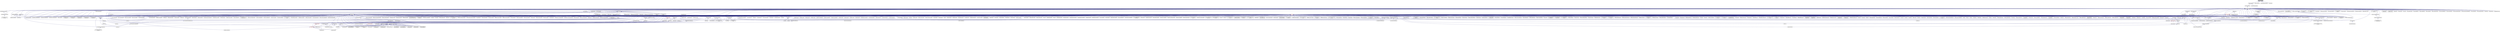 digraph "memory_block.hpp"
{
  edge [fontname="Helvetica",fontsize="10",labelfontname="Helvetica",labelfontsize="10"];
  node [fontname="Helvetica",fontsize="10",shape=record];
  Node301 [label="memory_block.hpp",height=0.2,width=0.4,color="black", fillcolor="grey75", style="filled", fontcolor="black"];
  Node301 -> Node302 [dir="back",color="midnightblue",fontsize="10",style="solid",fontname="Helvetica"];
  Node302 [label="memory_block.hpp",height=0.2,width=0.4,color="black", fillcolor="white", style="filled",URL="$d2/d7e/stubs_2memory__block_8hpp.html"];
  Node302 -> Node303 [dir="back",color="midnightblue",fontsize="10",style="solid",fontname="Helvetica"];
  Node303 [label="memory_block.hpp",height=0.2,width=0.4,color="black", fillcolor="white", style="filled",URL="$d6/d1f/memory__block_8hpp.html"];
  Node303 -> Node304 [dir="back",color="midnightblue",fontsize="10",style="solid",fontname="Helvetica"];
  Node304 [label="components.hpp",height=0.2,width=0.4,color="black", fillcolor="white", style="filled",URL="$d2/d8d/components_8hpp.html"];
  Node304 -> Node305 [dir="back",color="midnightblue",fontsize="10",style="solid",fontname="Helvetica"];
  Node305 [label="accumulator.hpp",height=0.2,width=0.4,color="black", fillcolor="white", style="filled",URL="$d4/d9d/server_2accumulator_8hpp.html"];
  Node305 -> Node306 [dir="back",color="midnightblue",fontsize="10",style="solid",fontname="Helvetica"];
  Node306 [label="accumulator.cpp",height=0.2,width=0.4,color="black", fillcolor="white", style="filled",URL="$d1/d81/accumulator_8cpp.html"];
  Node305 -> Node307 [dir="back",color="midnightblue",fontsize="10",style="solid",fontname="Helvetica"];
  Node307 [label="accumulator.hpp",height=0.2,width=0.4,color="black", fillcolor="white", style="filled",URL="$d8/d5e/accumulator_8hpp.html"];
  Node307 -> Node308 [dir="back",color="midnightblue",fontsize="10",style="solid",fontname="Helvetica"];
  Node308 [label="accumulator_client.cpp",height=0.2,width=0.4,color="black", fillcolor="white", style="filled",URL="$d7/dd0/accumulator__client_8cpp.html"];
  Node304 -> Node307 [dir="back",color="midnightblue",fontsize="10",style="solid",fontname="Helvetica"];
  Node304 -> Node309 [dir="back",color="midnightblue",fontsize="10",style="solid",fontname="Helvetica"];
  Node309 [label="template_accumulator.hpp",height=0.2,width=0.4,color="black", fillcolor="white", style="filled",URL="$d0/d3f/server_2template__accumulator_8hpp.html"];
  Node309 -> Node310 [dir="back",color="midnightblue",fontsize="10",style="solid",fontname="Helvetica"];
  Node310 [label="template_accumulator.hpp",height=0.2,width=0.4,color="black", fillcolor="white", style="filled",URL="$dd/da9/template__accumulator_8hpp.html"];
  Node310 -> Node311 [dir="back",color="midnightblue",fontsize="10",style="solid",fontname="Helvetica"];
  Node311 [label="template_accumulator\l_client.cpp",height=0.2,width=0.4,color="black", fillcolor="white", style="filled",URL="$df/d93/template__accumulator__client_8cpp.html"];
  Node304 -> Node312 [dir="back",color="midnightblue",fontsize="10",style="solid",fontname="Helvetica"];
  Node312 [label="template_function_accumulator.hpp",height=0.2,width=0.4,color="black", fillcolor="white", style="filled",URL="$d7/da6/server_2template__function__accumulator_8hpp.html"];
  Node312 -> Node313 [dir="back",color="midnightblue",fontsize="10",style="solid",fontname="Helvetica"];
  Node313 [label="template_function_accumulator.cpp",height=0.2,width=0.4,color="black", fillcolor="white", style="filled",URL="$d5/d02/template__function__accumulator_8cpp.html"];
  Node312 -> Node314 [dir="back",color="midnightblue",fontsize="10",style="solid",fontname="Helvetica"];
  Node314 [label="template_function_accumulator.hpp",height=0.2,width=0.4,color="black", fillcolor="white", style="filled",URL="$d3/de9/template__function__accumulator_8hpp.html"];
  Node314 -> Node315 [dir="back",color="midnightblue",fontsize="10",style="solid",fontname="Helvetica"];
  Node315 [label="template_function_accumulator\l_client.cpp",height=0.2,width=0.4,color="black", fillcolor="white", style="filled",URL="$d0/dc6/template__function__accumulator__client_8cpp.html"];
  Node304 -> Node310 [dir="back",color="midnightblue",fontsize="10",style="solid",fontname="Helvetica"];
  Node304 -> Node313 [dir="back",color="midnightblue",fontsize="10",style="solid",fontname="Helvetica"];
  Node304 -> Node314 [dir="back",color="midnightblue",fontsize="10",style="solid",fontname="Helvetica"];
  Node304 -> Node316 [dir="back",color="midnightblue",fontsize="10",style="solid",fontname="Helvetica"];
  Node316 [label="allgather_module.cpp",height=0.2,width=0.4,color="black", fillcolor="white", style="filled",URL="$df/de4/allgather__module_8cpp.html"];
  Node304 -> Node317 [dir="back",color="midnightblue",fontsize="10",style="solid",fontname="Helvetica"];
  Node317 [label="allgather.hpp",height=0.2,width=0.4,color="black", fillcolor="white", style="filled",URL="$d4/d4a/allgather_8hpp.html"];
  Node317 -> Node316 [dir="back",color="midnightblue",fontsize="10",style="solid",fontname="Helvetica"];
  Node317 -> Node318 [dir="back",color="midnightblue",fontsize="10",style="solid",fontname="Helvetica"];
  Node318 [label="allgather.cpp",height=0.2,width=0.4,color="black", fillcolor="white", style="filled",URL="$d7/d06/allgather_8cpp.html"];
  Node317 -> Node319 [dir="back",color="midnightblue",fontsize="10",style="solid",fontname="Helvetica"];
  Node319 [label="ag_client.cpp",height=0.2,width=0.4,color="black", fillcolor="white", style="filled",URL="$d4/d5d/ag__client_8cpp.html"];
  Node304 -> Node320 [dir="back",color="midnightblue",fontsize="10",style="solid",fontname="Helvetica"];
  Node320 [label="allgather_and_gate.hpp",height=0.2,width=0.4,color="black", fillcolor="white", style="filled",URL="$d9/dbb/allgather__and__gate_8hpp.html"];
  Node320 -> Node316 [dir="back",color="midnightblue",fontsize="10",style="solid",fontname="Helvetica"];
  Node320 -> Node321 [dir="back",color="midnightblue",fontsize="10",style="solid",fontname="Helvetica"];
  Node321 [label="allgather_and_gate.cpp",height=0.2,width=0.4,color="black", fillcolor="white", style="filled",URL="$d1/d56/allgather__and__gate_8cpp.html"];
  Node320 -> Node319 [dir="back",color="midnightblue",fontsize="10",style="solid",fontname="Helvetica"];
  Node304 -> Node322 [dir="back",color="midnightblue",fontsize="10",style="solid",fontname="Helvetica"];
  Node322 [label="cancelable_action.cpp",height=0.2,width=0.4,color="black", fillcolor="white", style="filled",URL="$d5/d0c/cancelable__action_8cpp.html"];
  Node304 -> Node323 [dir="back",color="midnightblue",fontsize="10",style="solid",fontname="Helvetica"];
  Node323 [label="cancelable_action.hpp",height=0.2,width=0.4,color="black", fillcolor="white", style="filled",URL="$d5/d4d/server_2cancelable__action_8hpp.html"];
  Node323 -> Node322 [dir="back",color="midnightblue",fontsize="10",style="solid",fontname="Helvetica"];
  Node323 -> Node324 [dir="back",color="midnightblue",fontsize="10",style="solid",fontname="Helvetica"];
  Node324 [label="cancelable_action.hpp",height=0.2,width=0.4,color="black", fillcolor="white", style="filled",URL="$d0/da3/stubs_2cancelable__action_8hpp.html"];
  Node324 -> Node325 [dir="back",color="midnightblue",fontsize="10",style="solid",fontname="Helvetica"];
  Node325 [label="cancelable_action.hpp",height=0.2,width=0.4,color="black", fillcolor="white", style="filled",URL="$d6/d28/cancelable__action_8hpp.html"];
  Node325 -> Node326 [dir="back",color="midnightblue",fontsize="10",style="solid",fontname="Helvetica"];
  Node326 [label="cancelable_action_client.cpp",height=0.2,width=0.4,color="black", fillcolor="white", style="filled",URL="$d1/db8/cancelable__action__client_8cpp.html"];
  Node304 -> Node325 [dir="back",color="midnightblue",fontsize="10",style="solid",fontname="Helvetica"];
  Node304 -> Node327 [dir="back",color="midnightblue",fontsize="10",style="solid",fontname="Helvetica"];
  Node327 [label="hello_world_component.hpp",height=0.2,width=0.4,color="black", fillcolor="white", style="filled",URL="$df/df0/hello__world__component_8hpp.html"];
  Node327 -> Node328 [dir="back",color="midnightblue",fontsize="10",style="solid",fontname="Helvetica"];
  Node328 [label="hello_world_client.cpp",height=0.2,width=0.4,color="black", fillcolor="white", style="filled",URL="$d5/da6/hello__world__client_8cpp.html"];
  Node327 -> Node329 [dir="back",color="midnightblue",fontsize="10",style="solid",fontname="Helvetica"];
  Node329 [label="hello_world_component.cpp",height=0.2,width=0.4,color="black", fillcolor="white", style="filled",URL="$d8/daa/hello__world__component_8cpp.html"];
  Node304 -> Node330 [dir="back",color="midnightblue",fontsize="10",style="solid",fontname="Helvetica"];
  Node330 [label="row.hpp",height=0.2,width=0.4,color="black", fillcolor="white", style="filled",URL="$de/d74/server_2row_8hpp.html"];
  Node330 -> Node331 [dir="back",color="midnightblue",fontsize="10",style="solid",fontname="Helvetica"];
  Node331 [label="row.hpp",height=0.2,width=0.4,color="black", fillcolor="white", style="filled",URL="$dc/d69/row_8hpp.html"];
  Node331 -> Node332 [dir="back",color="midnightblue",fontsize="10",style="solid",fontname="Helvetica"];
  Node332 [label="grid.hpp",height=0.2,width=0.4,color="black", fillcolor="white", style="filled",URL="$dc/d8a/grid_8hpp.html"];
  Node332 -> Node333 [dir="back",color="midnightblue",fontsize="10",style="solid",fontname="Helvetica"];
  Node333 [label="jacobi.cpp",height=0.2,width=0.4,color="black", fillcolor="white", style="filled",URL="$d2/d27/jacobi_8cpp.html"];
  Node332 -> Node334 [dir="back",color="midnightblue",fontsize="10",style="solid",fontname="Helvetica"];
  Node334 [label="solver.hpp",height=0.2,width=0.4,color="black", fillcolor="white", style="filled",URL="$db/d9a/server_2solver_8hpp.html"];
  Node334 -> Node335 [dir="back",color="midnightblue",fontsize="10",style="solid",fontname="Helvetica"];
  Node335 [label="solver.hpp",height=0.2,width=0.4,color="black", fillcolor="white", style="filled",URL="$d2/d1c/solver_8hpp.html"];
  Node335 -> Node333 [dir="back",color="midnightblue",fontsize="10",style="solid",fontname="Helvetica"];
  Node334 -> Node336 [dir="back",color="midnightblue",fontsize="10",style="solid",fontname="Helvetica"];
  Node336 [label="solver.cpp",height=0.2,width=0.4,color="black", fillcolor="white", style="filled",URL="$d6/d94/solver_8cpp.html"];
  Node332 -> Node335 [dir="back",color="midnightblue",fontsize="10",style="solid",fontname="Helvetica"];
  Node332 -> Node337 [dir="back",color="midnightblue",fontsize="10",style="solid",fontname="Helvetica"];
  Node337 [label="grid.cpp",height=0.2,width=0.4,color="black", fillcolor="white", style="filled",URL="$d6/d1b/jacobi__component_2grid_8cpp.html"];
  Node331 -> Node338 [dir="back",color="midnightblue",fontsize="10",style="solid",fontname="Helvetica"];
  Node338 [label="stencil_iterator.hpp",height=0.2,width=0.4,color="black", fillcolor="white", style="filled",URL="$dc/d5c/server_2stencil__iterator_8hpp.html"];
  Node338 -> Node334 [dir="back",color="midnightblue",fontsize="10",style="solid",fontname="Helvetica"];
  Node338 -> Node339 [dir="back",color="midnightblue",fontsize="10",style="solid",fontname="Helvetica"];
  Node339 [label="stencil_iterator.cpp",height=0.2,width=0.4,color="black", fillcolor="white", style="filled",URL="$d6/de1/server_2stencil__iterator_8cpp.html"];
  Node338 -> Node340 [dir="back",color="midnightblue",fontsize="10",style="solid",fontname="Helvetica"];
  Node340 [label="stencil_iterator.cpp",height=0.2,width=0.4,color="black", fillcolor="white", style="filled",URL="$d7/d71/stencil__iterator_8cpp.html"];
  Node331 -> Node337 [dir="back",color="midnightblue",fontsize="10",style="solid",fontname="Helvetica"];
  Node330 -> Node341 [dir="back",color="midnightblue",fontsize="10",style="solid",fontname="Helvetica"];
  Node341 [label="row.cpp",height=0.2,width=0.4,color="black", fillcolor="white", style="filled",URL="$d3/d86/server_2row_8cpp.html"];
  Node304 -> Node338 [dir="back",color="midnightblue",fontsize="10",style="solid",fontname="Helvetica"];
  Node304 -> Node334 [dir="back",color="midnightblue",fontsize="10",style="solid",fontname="Helvetica"];
  Node304 -> Node342 [dir="back",color="midnightblue",fontsize="10",style="solid",fontname="Helvetica"];
  Node342 [label="jacobi_component.cpp",height=0.2,width=0.4,color="black", fillcolor="white", style="filled",URL="$d1/d25/jacobi__component_8cpp.html"];
  Node304 -> Node343 [dir="back",color="midnightblue",fontsize="10",style="solid",fontname="Helvetica"];
  Node343 [label="nqueen.hpp",height=0.2,width=0.4,color="black", fillcolor="white", style="filled",URL="$de/d58/server_2nqueen_8hpp.html"];
  Node343 -> Node344 [dir="back",color="midnightblue",fontsize="10",style="solid",fontname="Helvetica"];
  Node344 [label="nqueen.cpp",height=0.2,width=0.4,color="black", fillcolor="white", style="filled",URL="$db/dca/nqueen_8cpp.html"];
  Node343 -> Node345 [dir="back",color="midnightblue",fontsize="10",style="solid",fontname="Helvetica"];
  Node345 [label="nqueen.hpp",height=0.2,width=0.4,color="black", fillcolor="white", style="filled",URL="$da/dfd/stubs_2nqueen_8hpp.html"];
  Node345 -> Node346 [dir="back",color="midnightblue",fontsize="10",style="solid",fontname="Helvetica"];
  Node346 [label="nqueen.hpp",height=0.2,width=0.4,color="black", fillcolor="white", style="filled",URL="$d0/d07/nqueen_8hpp.html"];
  Node346 -> Node347 [dir="back",color="midnightblue",fontsize="10",style="solid",fontname="Helvetica"];
  Node347 [label="nqueen_client.cpp",height=0.2,width=0.4,color="black", fillcolor="white", style="filled",URL="$d3/d5e/nqueen__client_8cpp.html"];
  Node304 -> Node348 [dir="back",color="midnightblue",fontsize="10",style="solid",fontname="Helvetica"];
  Node348 [label="sine.cpp",height=0.2,width=0.4,color="black", fillcolor="white", style="filled",URL="$d3/d0d/server_2sine_8cpp.html"];
  Node304 -> Node349 [dir="back",color="midnightblue",fontsize="10",style="solid",fontname="Helvetica"];
  Node349 [label="component_ctors.cpp",height=0.2,width=0.4,color="black", fillcolor="white", style="filled",URL="$d3/d2a/component__ctors_8cpp.html"];
  Node304 -> Node350 [dir="back",color="midnightblue",fontsize="10",style="solid",fontname="Helvetica"];
  Node350 [label="component_in_executable.cpp",height=0.2,width=0.4,color="black", fillcolor="white", style="filled",URL="$d8/d4b/component__in__executable_8cpp.html"];
  Node304 -> Node351 [dir="back",color="midnightblue",fontsize="10",style="solid",fontname="Helvetica"];
  Node351 [label="component_inheritance.cpp",height=0.2,width=0.4,color="black", fillcolor="white", style="filled",URL="$d8/d55/component__inheritance_8cpp.html"];
  Node304 -> Node352 [dir="back",color="midnightblue",fontsize="10",style="solid",fontname="Helvetica"];
  Node352 [label="component_with_executor.cpp",height=0.2,width=0.4,color="black", fillcolor="white", style="filled",URL="$d4/d20/component__with__executor_8cpp.html"];
  Node304 -> Node353 [dir="back",color="midnightblue",fontsize="10",style="solid",fontname="Helvetica"];
  Node353 [label="factorial.cpp",height=0.2,width=0.4,color="black", fillcolor="white", style="filled",URL="$d9/d00/factorial_8cpp.html"];
  Node304 -> Node354 [dir="back",color="midnightblue",fontsize="10",style="solid",fontname="Helvetica"];
  Node354 [label="hello_world.cpp",height=0.2,width=0.4,color="black", fillcolor="white", style="filled",URL="$d0/d67/hello__world_8cpp.html"];
  Node304 -> Node355 [dir="back",color="midnightblue",fontsize="10",style="solid",fontname="Helvetica"];
  Node355 [label="latch_local.cpp",height=0.2,width=0.4,color="black", fillcolor="white", style="filled",URL="$dd/dd3/latch__local_8cpp.html"];
  Node304 -> Node356 [dir="back",color="midnightblue",fontsize="10",style="solid",fontname="Helvetica"];
  Node356 [label="latch_remote.cpp",height=0.2,width=0.4,color="black", fillcolor="white", style="filled",URL="$df/d59/latch__remote_8cpp.html"];
  Node304 -> Node357 [dir="back",color="midnightblue",fontsize="10",style="solid",fontname="Helvetica"];
  Node357 [label="pingpong.cpp",height=0.2,width=0.4,color="black", fillcolor="white", style="filled",URL="$dd/d4d/pingpong_8cpp.html"];
  Node304 -> Node358 [dir="back",color="midnightblue",fontsize="10",style="solid",fontname="Helvetica"];
  Node358 [label="random_mem_access.hpp",height=0.2,width=0.4,color="black", fillcolor="white", style="filled",URL="$d0/d19/server_2random__mem__access_8hpp.html"];
  Node358 -> Node359 [dir="back",color="midnightblue",fontsize="10",style="solid",fontname="Helvetica"];
  Node359 [label="random_mem_access.cpp",height=0.2,width=0.4,color="black", fillcolor="white", style="filled",URL="$d1/d51/random__mem__access_8cpp.html"];
  Node358 -> Node360 [dir="back",color="midnightblue",fontsize="10",style="solid",fontname="Helvetica"];
  Node360 [label="random_mem_access.hpp",height=0.2,width=0.4,color="black", fillcolor="white", style="filled",URL="$d3/d32/stubs_2random__mem__access_8hpp.html"];
  Node360 -> Node361 [dir="back",color="midnightblue",fontsize="10",style="solid",fontname="Helvetica"];
  Node361 [label="random_mem_access.hpp",height=0.2,width=0.4,color="black", fillcolor="white", style="filled",URL="$db/de8/random__mem__access_8hpp.html"];
  Node361 -> Node362 [dir="back",color="midnightblue",fontsize="10",style="solid",fontname="Helvetica"];
  Node362 [label="random_mem_access_client.cpp",height=0.2,width=0.4,color="black", fillcolor="white", style="filled",URL="$df/d1b/random__mem__access__client_8cpp.html"];
  Node304 -> Node363 [dir="back",color="midnightblue",fontsize="10",style="solid",fontname="Helvetica"];
  Node363 [label="sheneos_compare.cpp",height=0.2,width=0.4,color="black", fillcolor="white", style="filled",URL="$dc/d11/sheneos__compare_8cpp.html"];
  Node304 -> Node364 [dir="back",color="midnightblue",fontsize="10",style="solid",fontname="Helvetica"];
  Node364 [label="throttle.hpp",height=0.2,width=0.4,color="black", fillcolor="white", style="filled",URL="$db/dc9/server_2throttle_8hpp.html"];
  Node364 -> Node365 [dir="back",color="midnightblue",fontsize="10",style="solid",fontname="Helvetica"];
  Node365 [label="throttle.cpp",height=0.2,width=0.4,color="black", fillcolor="white", style="filled",URL="$de/d56/server_2throttle_8cpp.html"];
  Node364 -> Node366 [dir="back",color="midnightblue",fontsize="10",style="solid",fontname="Helvetica"];
  Node366 [label="throttle.hpp",height=0.2,width=0.4,color="black", fillcolor="white", style="filled",URL="$d5/dec/stubs_2throttle_8hpp.html"];
  Node366 -> Node367 [dir="back",color="midnightblue",fontsize="10",style="solid",fontname="Helvetica"];
  Node367 [label="throttle.hpp",height=0.2,width=0.4,color="black", fillcolor="white", style="filled",URL="$d2/d2e/throttle_8hpp.html"];
  Node367 -> Node368 [dir="back",color="midnightblue",fontsize="10",style="solid",fontname="Helvetica"];
  Node368 [label="throttle.cpp",height=0.2,width=0.4,color="black", fillcolor="white", style="filled",URL="$db/d02/throttle_8cpp.html"];
  Node367 -> Node369 [dir="back",color="midnightblue",fontsize="10",style="solid",fontname="Helvetica"];
  Node369 [label="throttle_client.cpp",height=0.2,width=0.4,color="black", fillcolor="white", style="filled",URL="$d0/db7/throttle__client_8cpp.html"];
  Node304 -> Node369 [dir="back",color="midnightblue",fontsize="10",style="solid",fontname="Helvetica"];
  Node304 -> Node370 [dir="back",color="midnightblue",fontsize="10",style="solid",fontname="Helvetica"];
  Node370 [label="simple_central_tuplespace.hpp",height=0.2,width=0.4,color="black", fillcolor="white", style="filled",URL="$db/d69/server_2simple__central__tuplespace_8hpp.html"];
  Node370 -> Node371 [dir="back",color="midnightblue",fontsize="10",style="solid",fontname="Helvetica"];
  Node371 [label="simple_central_tuplespace.cpp",height=0.2,width=0.4,color="black", fillcolor="white", style="filled",URL="$d3/dec/simple__central__tuplespace_8cpp.html"];
  Node370 -> Node372 [dir="back",color="midnightblue",fontsize="10",style="solid",fontname="Helvetica"];
  Node372 [label="simple_central_tuplespace.hpp",height=0.2,width=0.4,color="black", fillcolor="white", style="filled",URL="$d0/d4b/stubs_2simple__central__tuplespace_8hpp.html"];
  Node372 -> Node373 [dir="back",color="midnightblue",fontsize="10",style="solid",fontname="Helvetica"];
  Node373 [label="simple_central_tuplespace.hpp",height=0.2,width=0.4,color="black", fillcolor="white", style="filled",URL="$d5/ddd/simple__central__tuplespace_8hpp.html"];
  Node373 -> Node374 [dir="back",color="midnightblue",fontsize="10",style="solid",fontname="Helvetica"];
  Node374 [label="simple_central_tuplespace\l_client.cpp",height=0.2,width=0.4,color="black", fillcolor="white", style="filled",URL="$d1/d7b/simple__central__tuplespace__client_8cpp.html"];
  Node304 -> Node375 [dir="back",color="midnightblue",fontsize="10",style="solid",fontname="Helvetica"];
  Node375 [label="tuples_warehouse.hpp",height=0.2,width=0.4,color="black", fillcolor="white", style="filled",URL="$da/de6/tuples__warehouse_8hpp.html"];
  Node375 -> Node370 [dir="back",color="midnightblue",fontsize="10",style="solid",fontname="Helvetica"];
  Node304 -> Node373 [dir="back",color="midnightblue",fontsize="10",style="solid",fontname="Helvetica"];
  Node304 -> Node376 [dir="back",color="midnightblue",fontsize="10",style="solid",fontname="Helvetica"];
  Node376 [label="iostreams.hpp",height=0.2,width=0.4,color="black", fillcolor="white", style="filled",URL="$de/d22/iostreams_8hpp.html"];
  Node376 -> Node318 [dir="back",color="midnightblue",fontsize="10",style="solid",fontname="Helvetica"];
  Node376 -> Node321 [dir="back",color="midnightblue",fontsize="10",style="solid",fontname="Helvetica"];
  Node376 -> Node377 [dir="back",color="midnightblue",fontsize="10",style="solid",fontname="Helvetica"];
  Node377 [label="async_io_action.cpp",height=0.2,width=0.4,color="black", fillcolor="white", style="filled",URL="$d3/df5/async__io__action_8cpp.html"];
  Node376 -> Node378 [dir="back",color="midnightblue",fontsize="10",style="solid",fontname="Helvetica"];
  Node378 [label="async_io_external.cpp",height=0.2,width=0.4,color="black", fillcolor="white", style="filled",URL="$da/d9a/async__io__external_8cpp.html"];
  Node376 -> Node379 [dir="back",color="midnightblue",fontsize="10",style="solid",fontname="Helvetica"];
  Node379 [label="async_io_low_level.cpp",height=0.2,width=0.4,color="black", fillcolor="white", style="filled",URL="$dc/d10/async__io__low__level_8cpp.html"];
  Node376 -> Node380 [dir="back",color="midnightblue",fontsize="10",style="solid",fontname="Helvetica"];
  Node380 [label="async_io_simple.cpp",height=0.2,width=0.4,color="black", fillcolor="white", style="filled",URL="$da/db7/async__io__simple_8cpp.html"];
  Node376 -> Node381 [dir="back",color="midnightblue",fontsize="10",style="solid",fontname="Helvetica"];
  Node381 [label="os_thread_num.cpp",height=0.2,width=0.4,color="black", fillcolor="white", style="filled",URL="$d2/dfb/os__thread__num_8cpp.html"];
  Node376 -> Node382 [dir="back",color="midnightblue",fontsize="10",style="solid",fontname="Helvetica"];
  Node382 [label="rnd_future_reduce.cpp",height=0.2,width=0.4,color="black", fillcolor="white", style="filled",URL="$d1/db5/rnd__future__reduce_8cpp.html"];
  Node376 -> Node383 [dir="back",color="midnightblue",fontsize="10",style="solid",fontname="Helvetica"];
  Node383 [label="heartbeat_console.cpp",height=0.2,width=0.4,color="black", fillcolor="white", style="filled",URL="$da/de8/heartbeat__console_8cpp.html"];
  Node376 -> Node329 [dir="back",color="midnightblue",fontsize="10",style="solid",fontname="Helvetica"];
  Node376 -> Node333 [dir="back",color="midnightblue",fontsize="10",style="solid",fontname="Helvetica"];
  Node376 -> Node338 [dir="back",color="midnightblue",fontsize="10",style="solid",fontname="Helvetica"];
  Node376 -> Node337 [dir="back",color="midnightblue",fontsize="10",style="solid",fontname="Helvetica"];
  Node376 -> Node384 [dir="back",color="midnightblue",fontsize="10",style="solid",fontname="Helvetica"];
  Node384 [label="access_counter_set.cpp",height=0.2,width=0.4,color="black", fillcolor="white", style="filled",URL="$dc/d52/access__counter__set_8cpp.html"];
  Node376 -> Node385 [dir="back",color="midnightblue",fontsize="10",style="solid",fontname="Helvetica"];
  Node385 [label="1d_wave_equation.cpp",height=0.2,width=0.4,color="black", fillcolor="white", style="filled",URL="$da/dab/1d__wave__equation_8cpp.html"];
  Node376 -> Node386 [dir="back",color="midnightblue",fontsize="10",style="solid",fontname="Helvetica"];
  Node386 [label="allow_unknown_options.cpp",height=0.2,width=0.4,color="black", fillcolor="white", style="filled",URL="$d9/dc9/allow__unknown__options_8cpp.html"];
  Node376 -> Node387 [dir="back",color="midnightblue",fontsize="10",style="solid",fontname="Helvetica"];
  Node387 [label="command_line_handling.cpp",height=0.2,width=0.4,color="black", fillcolor="white", style="filled",URL="$d4/d05/examples_2quickstart_2command__line__handling_8cpp.html"];
  Node376 -> Node349 [dir="back",color="midnightblue",fontsize="10",style="solid",fontname="Helvetica"];
  Node376 -> Node350 [dir="back",color="midnightblue",fontsize="10",style="solid",fontname="Helvetica"];
  Node376 -> Node351 [dir="back",color="midnightblue",fontsize="10",style="solid",fontname="Helvetica"];
  Node376 -> Node352 [dir="back",color="midnightblue",fontsize="10",style="solid",fontname="Helvetica"];
  Node376 -> Node388 [dir="back",color="midnightblue",fontsize="10",style="solid",fontname="Helvetica"];
  Node388 [label="customize_async.cpp",height=0.2,width=0.4,color="black", fillcolor="white", style="filled",URL="$d0/d82/customize__async_8cpp.html"];
  Node376 -> Node389 [dir="back",color="midnightblue",fontsize="10",style="solid",fontname="Helvetica"];
  Node389 [label="enumerate_threads.cpp",height=0.2,width=0.4,color="black", fillcolor="white", style="filled",URL="$d3/dd4/enumerate__threads_8cpp.html"];
  Node376 -> Node390 [dir="back",color="midnightblue",fontsize="10",style="solid",fontname="Helvetica"];
  Node390 [label="error_handling.cpp",height=0.2,width=0.4,color="black", fillcolor="white", style="filled",URL="$d9/d96/error__handling_8cpp.html"];
  Node376 -> Node391 [dir="back",color="midnightblue",fontsize="10",style="solid",fontname="Helvetica"];
  Node391 [label="event_synchronization.cpp",height=0.2,width=0.4,color="black", fillcolor="white", style="filled",URL="$d0/d35/event__synchronization_8cpp.html"];
  Node376 -> Node392 [dir="back",color="midnightblue",fontsize="10",style="solid",fontname="Helvetica"];
  Node392 [label="fractals.cpp",height=0.2,width=0.4,color="black", fillcolor="white", style="filled",URL="$d8/d58/fractals_8cpp.html"];
  Node376 -> Node393 [dir="back",color="midnightblue",fontsize="10",style="solid",fontname="Helvetica"];
  Node393 [label="fractals_executor.cpp",height=0.2,width=0.4,color="black", fillcolor="white", style="filled",URL="$d9/da9/fractals__executor_8cpp.html"];
  Node376 -> Node354 [dir="back",color="midnightblue",fontsize="10",style="solid",fontname="Helvetica"];
  Node376 -> Node394 [dir="back",color="midnightblue",fontsize="10",style="solid",fontname="Helvetica"];
  Node394 [label="interval_timer.cpp",height=0.2,width=0.4,color="black", fillcolor="white", style="filled",URL="$de/df1/examples_2quickstart_2interval__timer_8cpp.html"];
  Node376 -> Node395 [dir="back",color="midnightblue",fontsize="10",style="solid",fontname="Helvetica"];
  Node395 [label="local_channel.cpp",height=0.2,width=0.4,color="black", fillcolor="white", style="filled",URL="$d0/d3e/local__channel_8cpp.html"];
  Node376 -> Node357 [dir="back",color="midnightblue",fontsize="10",style="solid",fontname="Helvetica"];
  Node376 -> Node396 [dir="back",color="midnightblue",fontsize="10",style="solid",fontname="Helvetica"];
  Node396 [label="shared_mutex.cpp",height=0.2,width=0.4,color="black", fillcolor="white", style="filled",URL="$da/d0b/shared__mutex_8cpp.html"];
  Node376 -> Node397 [dir="back",color="midnightblue",fontsize="10",style="solid",fontname="Helvetica"];
  Node397 [label="sierpinski.cpp",height=0.2,width=0.4,color="black", fillcolor="white", style="filled",URL="$d3/d7e/sierpinski_8cpp.html"];
  Node376 -> Node398 [dir="back",color="midnightblue",fontsize="10",style="solid",fontname="Helvetica"];
  Node398 [label="simple_future_continuation.cpp",height=0.2,width=0.4,color="black", fillcolor="white", style="filled",URL="$d8/d3c/simple__future__continuation_8cpp.html"];
  Node376 -> Node399 [dir="back",color="midnightblue",fontsize="10",style="solid",fontname="Helvetica"];
  Node399 [label="simplest_hello_world.cpp",height=0.2,width=0.4,color="black", fillcolor="white", style="filled",URL="$d7/ddc/simplest__hello__world_8cpp.html"];
  Node376 -> Node400 [dir="back",color="midnightblue",fontsize="10",style="solid",fontname="Helvetica"];
  Node400 [label="sort_by_key_demo.cpp",height=0.2,width=0.4,color="black", fillcolor="white", style="filled",URL="$da/d20/sort__by__key__demo_8cpp.html"];
  Node376 -> Node401 [dir="back",color="midnightblue",fontsize="10",style="solid",fontname="Helvetica"];
  Node401 [label="timed_futures.cpp",height=0.2,width=0.4,color="black", fillcolor="white", style="filled",URL="$d6/d8d/timed__futures_8cpp.html"];
  Node376 -> Node402 [dir="back",color="midnightblue",fontsize="10",style="solid",fontname="Helvetica"];
  Node402 [label="vector_counting_dotproduct.cpp",height=0.2,width=0.4,color="black", fillcolor="white", style="filled",URL="$df/de9/vector__counting__dotproduct_8cpp.html"];
  Node376 -> Node403 [dir="back",color="midnightblue",fontsize="10",style="solid",fontname="Helvetica"];
  Node403 [label="vector_zip_dotproduct.cpp",height=0.2,width=0.4,color="black", fillcolor="white", style="filled",URL="$dc/d18/vector__zip__dotproduct_8cpp.html"];
  Node376 -> Node404 [dir="back",color="midnightblue",fontsize="10",style="solid",fontname="Helvetica"];
  Node404 [label="oversubscribing_resource\l_partitioner.cpp",height=0.2,width=0.4,color="black", fillcolor="white", style="filled",URL="$dd/dee/oversubscribing__resource__partitioner_8cpp.html"];
  Node376 -> Node405 [dir="back",color="midnightblue",fontsize="10",style="solid",fontname="Helvetica"];
  Node405 [label="simple_resource_partitioner.cpp",height=0.2,width=0.4,color="black", fillcolor="white", style="filled",URL="$d5/df9/simple__resource__partitioner_8cpp.html"];
  Node376 -> Node406 [dir="back",color="midnightblue",fontsize="10",style="solid",fontname="Helvetica"];
  Node406 [label="thread_aware_timer.cpp",height=0.2,width=0.4,color="black", fillcolor="white", style="filled",URL="$df/d11/examples_2thread__aware__timer_2thread__aware__timer_8cpp.html"];
  Node376 -> Node374 [dir="back",color="midnightblue",fontsize="10",style="solid",fontname="Helvetica"];
  Node376 -> Node407 [dir="back",color="midnightblue",fontsize="10",style="solid",fontname="Helvetica"];
  Node407 [label="foreach_scaling.cpp",height=0.2,width=0.4,color="black", fillcolor="white", style="filled",URL="$d4/d94/foreach__scaling_8cpp.html"];
  Node376 -> Node408 [dir="back",color="midnightblue",fontsize="10",style="solid",fontname="Helvetica"];
  Node408 [label="future_overhead.cpp",height=0.2,width=0.4,color="black", fillcolor="white", style="filled",URL="$d3/d79/future__overhead_8cpp.html"];
  Node376 -> Node409 [dir="back",color="midnightblue",fontsize="10",style="solid",fontname="Helvetica"];
  Node409 [label="hpx_heterogeneous_timed\l_task_spawn.cpp",height=0.2,width=0.4,color="black", fillcolor="white", style="filled",URL="$dd/d27/hpx__heterogeneous__timed__task__spawn_8cpp.html"];
  Node376 -> Node410 [dir="back",color="midnightblue",fontsize="10",style="solid",fontname="Helvetica"];
  Node410 [label="hpx_homogeneous_timed\l_task_spawn_executors.cpp",height=0.2,width=0.4,color="black", fillcolor="white", style="filled",URL="$d1/d3b/hpx__homogeneous__timed__task__spawn__executors_8cpp.html"];
  Node376 -> Node411 [dir="back",color="midnightblue",fontsize="10",style="solid",fontname="Helvetica"];
  Node411 [label="parent_vs_child_stealing.cpp",height=0.2,width=0.4,color="black", fillcolor="white", style="filled",URL="$d2/d07/parent__vs__child__stealing_8cpp.html"];
  Node376 -> Node412 [dir="back",color="midnightblue",fontsize="10",style="solid",fontname="Helvetica"];
  Node412 [label="partitioned_vector\l_foreach.cpp",height=0.2,width=0.4,color="black", fillcolor="white", style="filled",URL="$df/d5f/partitioned__vector__foreach_8cpp.html"];
  Node376 -> Node413 [dir="back",color="midnightblue",fontsize="10",style="solid",fontname="Helvetica"];
  Node413 [label="serialization_overhead.cpp",height=0.2,width=0.4,color="black", fillcolor="white", style="filled",URL="$d3/df8/serialization__overhead_8cpp.html"];
  Node376 -> Node414 [dir="back",color="midnightblue",fontsize="10",style="solid",fontname="Helvetica"];
  Node414 [label="sizeof.cpp",height=0.2,width=0.4,color="black", fillcolor="white", style="filled",URL="$d3/d0f/sizeof_8cpp.html"];
  Node376 -> Node415 [dir="back",color="midnightblue",fontsize="10",style="solid",fontname="Helvetica"];
  Node415 [label="skynet.cpp",height=0.2,width=0.4,color="black", fillcolor="white", style="filled",URL="$d0/dc3/skynet_8cpp.html"];
  Node376 -> Node416 [dir="back",color="midnightblue",fontsize="10",style="solid",fontname="Helvetica"];
  Node416 [label="spinlock_overhead1.cpp",height=0.2,width=0.4,color="black", fillcolor="white", style="filled",URL="$d0/d32/spinlock__overhead1_8cpp.html"];
  Node376 -> Node417 [dir="back",color="midnightblue",fontsize="10",style="solid",fontname="Helvetica"];
  Node417 [label="spinlock_overhead2.cpp",height=0.2,width=0.4,color="black", fillcolor="white", style="filled",URL="$de/d55/spinlock__overhead2_8cpp.html"];
  Node376 -> Node418 [dir="back",color="midnightblue",fontsize="10",style="solid",fontname="Helvetica"];
  Node418 [label="stencil3_iterators.cpp",height=0.2,width=0.4,color="black", fillcolor="white", style="filled",URL="$db/d9e/stencil3__iterators_8cpp.html"];
  Node376 -> Node419 [dir="back",color="midnightblue",fontsize="10",style="solid",fontname="Helvetica"];
  Node419 [label="stream.cpp",height=0.2,width=0.4,color="black", fillcolor="white", style="filled",URL="$da/d5f/stream_8cpp.html"];
  Node376 -> Node420 [dir="back",color="midnightblue",fontsize="10",style="solid",fontname="Helvetica"];
  Node420 [label="transform_reduce_binary\l_scaling.cpp",height=0.2,width=0.4,color="black", fillcolor="white", style="filled",URL="$d1/dae/transform__reduce__binary__scaling_8cpp.html"];
  Node376 -> Node421 [dir="back",color="midnightblue",fontsize="10",style="solid",fontname="Helvetica"];
  Node421 [label="transform_reduce_scaling.cpp",height=0.2,width=0.4,color="black", fillcolor="white", style="filled",URL="$db/d2a/transform__reduce__scaling_8cpp.html"];
  Node376 -> Node422 [dir="back",color="midnightblue",fontsize="10",style="solid",fontname="Helvetica"];
  Node422 [label="wait_all_timings.cpp",height=0.2,width=0.4,color="black", fillcolor="white", style="filled",URL="$d5/da1/wait__all__timings_8cpp.html"];
  Node376 -> Node423 [dir="back",color="midnightblue",fontsize="10",style="solid",fontname="Helvetica"];
  Node423 [label="minmax_element_performance.cpp",height=0.2,width=0.4,color="black", fillcolor="white", style="filled",URL="$d9/d93/minmax__element__performance_8cpp.html"];
  Node376 -> Node424 [dir="back",color="midnightblue",fontsize="10",style="solid",fontname="Helvetica"];
  Node424 [label="osu_bcast.cpp",height=0.2,width=0.4,color="black", fillcolor="white", style="filled",URL="$d3/dca/osu__bcast_8cpp.html"];
  Node376 -> Node425 [dir="back",color="midnightblue",fontsize="10",style="solid",fontname="Helvetica"];
  Node425 [label="osu_bibw.cpp",height=0.2,width=0.4,color="black", fillcolor="white", style="filled",URL="$d2/d04/osu__bibw_8cpp.html"];
  Node376 -> Node426 [dir="back",color="midnightblue",fontsize="10",style="solid",fontname="Helvetica"];
  Node426 [label="osu_bw.cpp",height=0.2,width=0.4,color="black", fillcolor="white", style="filled",URL="$d4/d20/osu__bw_8cpp.html"];
  Node376 -> Node427 [dir="back",color="midnightblue",fontsize="10",style="solid",fontname="Helvetica"];
  Node427 [label="osu_latency.cpp",height=0.2,width=0.4,color="black", fillcolor="white", style="filled",URL="$df/d58/osu__latency_8cpp.html"];
  Node376 -> Node428 [dir="back",color="midnightblue",fontsize="10",style="solid",fontname="Helvetica"];
  Node428 [label="osu_multi_lat.cpp",height=0.2,width=0.4,color="black", fillcolor="white", style="filled",URL="$d7/d91/osu__multi__lat_8cpp.html"];
  Node376 -> Node429 [dir="back",color="midnightblue",fontsize="10",style="solid",fontname="Helvetica"];
  Node429 [label="osu_scatter.cpp",height=0.2,width=0.4,color="black", fillcolor="white", style="filled",URL="$d4/d4c/osu__scatter_8cpp.html"];
  Node376 -> Node430 [dir="back",color="midnightblue",fontsize="10",style="solid",fontname="Helvetica"];
  Node430 [label="pingpong_performance.cpp",height=0.2,width=0.4,color="black", fillcolor="white", style="filled",URL="$de/d03/pingpong__performance_8cpp.html"];
  Node376 -> Node431 [dir="back",color="midnightblue",fontsize="10",style="solid",fontname="Helvetica"];
  Node431 [label="plain_action_1330.cpp",height=0.2,width=0.4,color="black", fillcolor="white", style="filled",URL="$d4/def/plain__action__1330_8cpp.html"];
  Node376 -> Node432 [dir="back",color="midnightblue",fontsize="10",style="solid",fontname="Helvetica"];
  Node432 [label="client_1950.cpp",height=0.2,width=0.4,color="black", fillcolor="white", style="filled",URL="$d0/d79/client__1950_8cpp.html"];
  Node376 -> Node433 [dir="back",color="midnightblue",fontsize="10",style="solid",fontname="Helvetica"];
  Node433 [label="lost_output_2236.cpp",height=0.2,width=0.4,color="black", fillcolor="white", style="filled",URL="$db/dd0/lost__output__2236_8cpp.html"];
  Node376 -> Node434 [dir="back",color="midnightblue",fontsize="10",style="solid",fontname="Helvetica"];
  Node434 [label="no_output_1173.cpp",height=0.2,width=0.4,color="black", fillcolor="white", style="filled",URL="$de/d67/no__output__1173_8cpp.html"];
  Node376 -> Node435 [dir="back",color="midnightblue",fontsize="10",style="solid",fontname="Helvetica"];
  Node435 [label="dataflow_future_swap.cpp",height=0.2,width=0.4,color="black", fillcolor="white", style="filled",URL="$dc/d8c/dataflow__future__swap_8cpp.html"];
  Node376 -> Node436 [dir="back",color="midnightblue",fontsize="10",style="solid",fontname="Helvetica"];
  Node436 [label="dataflow_future_swap2.cpp",height=0.2,width=0.4,color="black", fillcolor="white", style="filled",URL="$d1/db3/dataflow__future__swap2_8cpp.html"];
  Node376 -> Node437 [dir="back",color="midnightblue",fontsize="10",style="solid",fontname="Helvetica"];
  Node437 [label="promise_1620.cpp",height=0.2,width=0.4,color="black", fillcolor="white", style="filled",URL="$d2/d67/promise__1620_8cpp.html"];
  Node376 -> Node438 [dir="back",color="midnightblue",fontsize="10",style="solid",fontname="Helvetica"];
  Node438 [label="wait_all_hang_1946.cpp",height=0.2,width=0.4,color="black", fillcolor="white", style="filled",URL="$d5/d69/wait__all__hang__1946_8cpp.html"];
  Node376 -> Node439 [dir="back",color="midnightblue",fontsize="10",style="solid",fontname="Helvetica"];
  Node439 [label="function_argument.cpp",height=0.2,width=0.4,color="black", fillcolor="white", style="filled",URL="$db/da3/function__argument_8cpp.html"];
  Node376 -> Node440 [dir="back",color="midnightblue",fontsize="10",style="solid",fontname="Helvetica"];
  Node440 [label="function_serialization\l_728.cpp",height=0.2,width=0.4,color="black", fillcolor="white", style="filled",URL="$d8/db1/function__serialization__728_8cpp.html"];
  Node376 -> Node441 [dir="back",color="midnightblue",fontsize="10",style="solid",fontname="Helvetica"];
  Node441 [label="managed_refcnt_checker.cpp",height=0.2,width=0.4,color="black", fillcolor="white", style="filled",URL="$d7/d11/server_2managed__refcnt__checker_8cpp.html"];
  Node376 -> Node442 [dir="back",color="midnightblue",fontsize="10",style="solid",fontname="Helvetica"];
  Node442 [label="simple_refcnt_checker.cpp",height=0.2,width=0.4,color="black", fillcolor="white", style="filled",URL="$d7/d14/server_2simple__refcnt__checker_8cpp.html"];
  Node376 -> Node443 [dir="back",color="midnightblue",fontsize="10",style="solid",fontname="Helvetica"];
  Node443 [label="credit_exhaustion.cpp",height=0.2,width=0.4,color="black", fillcolor="white", style="filled",URL="$d6/d80/credit__exhaustion_8cpp.html"];
  Node376 -> Node444 [dir="back",color="midnightblue",fontsize="10",style="solid",fontname="Helvetica"];
  Node444 [label="local_address_rebind.cpp",height=0.2,width=0.4,color="black", fillcolor="white", style="filled",URL="$d1/d4f/local__address__rebind_8cpp.html"];
  Node376 -> Node445 [dir="back",color="midnightblue",fontsize="10",style="solid",fontname="Helvetica"];
  Node445 [label="local_embedded_ref\l_to_local_object.cpp",height=0.2,width=0.4,color="black", fillcolor="white", style="filled",URL="$d6/d54/local__embedded__ref__to__local__object_8cpp.html"];
  Node376 -> Node446 [dir="back",color="midnightblue",fontsize="10",style="solid",fontname="Helvetica"];
  Node446 [label="local_embedded_ref\l_to_remote_object.cpp",height=0.2,width=0.4,color="black", fillcolor="white", style="filled",URL="$d6/d34/local__embedded__ref__to__remote__object_8cpp.html"];
  Node376 -> Node447 [dir="back",color="midnightblue",fontsize="10",style="solid",fontname="Helvetica"];
  Node447 [label="refcnted_symbol_to\l_local_object.cpp",height=0.2,width=0.4,color="black", fillcolor="white", style="filled",URL="$d9/deb/refcnted__symbol__to__local__object_8cpp.html"];
  Node376 -> Node448 [dir="back",color="midnightblue",fontsize="10",style="solid",fontname="Helvetica"];
  Node448 [label="refcnted_symbol_to\l_remote_object.cpp",height=0.2,width=0.4,color="black", fillcolor="white", style="filled",URL="$dd/d20/refcnted__symbol__to__remote__object_8cpp.html"];
  Node376 -> Node449 [dir="back",color="midnightblue",fontsize="10",style="solid",fontname="Helvetica"];
  Node449 [label="remote_embedded_ref\l_to_local_object.cpp",height=0.2,width=0.4,color="black", fillcolor="white", style="filled",URL="$d4/ded/remote__embedded__ref__to__local__object_8cpp.html"];
  Node376 -> Node450 [dir="back",color="midnightblue",fontsize="10",style="solid",fontname="Helvetica"];
  Node450 [label="remote_embedded_ref\l_to_remote_object.cpp",height=0.2,width=0.4,color="black", fillcolor="white", style="filled",URL="$dc/dca/remote__embedded__ref__to__remote__object_8cpp.html"];
  Node376 -> Node451 [dir="back",color="midnightblue",fontsize="10",style="solid",fontname="Helvetica"];
  Node451 [label="scoped_ref_to_local\l_object.cpp",height=0.2,width=0.4,color="black", fillcolor="white", style="filled",URL="$d6/da4/scoped__ref__to__local__object_8cpp.html"];
  Node376 -> Node452 [dir="back",color="midnightblue",fontsize="10",style="solid",fontname="Helvetica"];
  Node452 [label="scoped_ref_to_remote\l_object.cpp",height=0.2,width=0.4,color="black", fillcolor="white", style="filled",URL="$de/d85/scoped__ref__to__remote__object_8cpp.html"];
  Node376 -> Node453 [dir="back",color="midnightblue",fontsize="10",style="solid",fontname="Helvetica"];
  Node453 [label="split_credit.cpp",height=0.2,width=0.4,color="black", fillcolor="white", style="filled",URL="$dc/d1c/split__credit_8cpp.html"];
  Node376 -> Node454 [dir="back",color="midnightblue",fontsize="10",style="solid",fontname="Helvetica"];
  Node454 [label="uncounted_symbol_to\l_local_object.cpp",height=0.2,width=0.4,color="black", fillcolor="white", style="filled",URL="$de/d5f/uncounted__symbol__to__local__object_8cpp.html"];
  Node376 -> Node455 [dir="back",color="midnightblue",fontsize="10",style="solid",fontname="Helvetica"];
  Node455 [label="uncounted_symbol_to\l_remote_object.cpp",height=0.2,width=0.4,color="black", fillcolor="white", style="filled",URL="$d5/d86/uncounted__symbol__to__remote__object_8cpp.html"];
  Node376 -> Node456 [dir="back",color="midnightblue",fontsize="10",style="solid",fontname="Helvetica"];
  Node456 [label="test.cpp",height=0.2,width=0.4,color="black", fillcolor="white", style="filled",URL="$df/dac/test_8cpp.html"];
  Node376 -> Node457 [dir="back",color="midnightblue",fontsize="10",style="solid",fontname="Helvetica"];
  Node457 [label="inheritance_2_classes\l_abstract.cpp",height=0.2,width=0.4,color="black", fillcolor="white", style="filled",URL="$dd/d8e/inheritance__2__classes__abstract_8cpp.html"];
  Node376 -> Node458 [dir="back",color="midnightblue",fontsize="10",style="solid",fontname="Helvetica"];
  Node458 [label="inheritance_2_classes\l_concrete.cpp",height=0.2,width=0.4,color="black", fillcolor="white", style="filled",URL="$d8/dc5/inheritance__2__classes__concrete_8cpp.html"];
  Node376 -> Node459 [dir="back",color="midnightblue",fontsize="10",style="solid",fontname="Helvetica"];
  Node459 [label="inheritance_3_classes\l_1_abstract.cpp",height=0.2,width=0.4,color="black", fillcolor="white", style="filled",URL="$dc/dfb/inheritance__3__classes__1__abstract_8cpp.html"];
  Node376 -> Node460 [dir="back",color="midnightblue",fontsize="10",style="solid",fontname="Helvetica"];
  Node460 [label="inheritance_3_classes\l_2_abstract.cpp",height=0.2,width=0.4,color="black", fillcolor="white", style="filled",URL="$dd/d34/inheritance__3__classes__2__abstract_8cpp.html"];
  Node376 -> Node461 [dir="back",color="midnightblue",fontsize="10",style="solid",fontname="Helvetica"];
  Node461 [label="inheritance_3_classes\l_concrete.cpp",height=0.2,width=0.4,color="black", fillcolor="white", style="filled",URL="$de/d09/inheritance__3__classes__concrete_8cpp.html"];
  Node376 -> Node462 [dir="back",color="midnightblue",fontsize="10",style="solid",fontname="Helvetica"];
  Node462 [label="migrate_component.cpp",height=0.2,width=0.4,color="black", fillcolor="white", style="filled",URL="$dc/d78/migrate__component_8cpp.html"];
  Node376 -> Node463 [dir="back",color="midnightblue",fontsize="10",style="solid",fontname="Helvetica"];
  Node463 [label="task_block.cpp",height=0.2,width=0.4,color="black", fillcolor="white", style="filled",URL="$d8/d7d/task__block_8cpp.html"];
  Node376 -> Node464 [dir="back",color="midnightblue",fontsize="10",style="solid",fontname="Helvetica"];
  Node464 [label="task_block_executor.cpp",height=0.2,width=0.4,color="black", fillcolor="white", style="filled",URL="$d7/df6/task__block__executor_8cpp.html"];
  Node376 -> Node465 [dir="back",color="midnightblue",fontsize="10",style="solid",fontname="Helvetica"];
  Node465 [label="task_block_par.cpp",height=0.2,width=0.4,color="black", fillcolor="white", style="filled",URL="$d9/df1/task__block__par_8cpp.html"];
  Node376 -> Node466 [dir="back",color="midnightblue",fontsize="10",style="solid",fontname="Helvetica"];
  Node466 [label="put_parcels.cpp",height=0.2,width=0.4,color="black", fillcolor="white", style="filled",URL="$df/d23/put__parcels_8cpp.html"];
  Node376 -> Node467 [dir="back",color="midnightblue",fontsize="10",style="solid",fontname="Helvetica"];
  Node467 [label="put_parcels_with_coalescing.cpp",height=0.2,width=0.4,color="black", fillcolor="white", style="filled",URL="$d6/dca/put__parcels__with__coalescing_8cpp.html"];
  Node376 -> Node468 [dir="back",color="midnightblue",fontsize="10",style="solid",fontname="Helvetica"];
  Node468 [label="put_parcels_with_compression.cpp",height=0.2,width=0.4,color="black", fillcolor="white", style="filled",URL="$df/d62/put__parcels__with__compression_8cpp.html"];
  Node304 -> Node469 [dir="back",color="midnightblue",fontsize="10",style="solid",fontname="Helvetica"];
  Node469 [label="runtime.hpp",height=0.2,width=0.4,color="black", fillcolor="white", style="filled",URL="$d5/d15/include_2runtime_8hpp.html"];
  Node469 -> Node377 [dir="back",color="midnightblue",fontsize="10",style="solid",fontname="Helvetica"];
  Node469 -> Node378 [dir="back",color="midnightblue",fontsize="10",style="solid",fontname="Helvetica"];
  Node469 -> Node379 [dir="back",color="midnightblue",fontsize="10",style="solid",fontname="Helvetica"];
  Node469 -> Node380 [dir="back",color="midnightblue",fontsize="10",style="solid",fontname="Helvetica"];
  Node469 -> Node382 [dir="back",color="midnightblue",fontsize="10",style="solid",fontname="Helvetica"];
  Node469 -> Node404 [dir="back",color="midnightblue",fontsize="10",style="solid",fontname="Helvetica"];
  Node469 -> Node470 [dir="back",color="midnightblue",fontsize="10",style="solid",fontname="Helvetica"];
  Node470 [label="system_characteristics.hpp",height=0.2,width=0.4,color="black", fillcolor="white", style="filled",URL="$d0/d07/system__characteristics_8hpp.html"];
  Node470 -> Node404 [dir="back",color="midnightblue",fontsize="10",style="solid",fontname="Helvetica"];
  Node470 -> Node405 [dir="back",color="midnightblue",fontsize="10",style="solid",fontname="Helvetica"];
  Node469 -> Node405 [dir="back",color="midnightblue",fontsize="10",style="solid",fontname="Helvetica"];
  Node469 -> Node471 [dir="back",color="midnightblue",fontsize="10",style="solid",fontname="Helvetica"];
  Node471 [label="hpx.hpp",height=0.2,width=0.4,color="red", fillcolor="white", style="filled",URL="$d0/daa/hpx_8hpp.html"];
  Node471 -> Node472 [dir="back",color="midnightblue",fontsize="10",style="solid",fontname="Helvetica"];
  Node472 [label="1d_stencil_1.cpp",height=0.2,width=0.4,color="black", fillcolor="white", style="filled",URL="$d2/db1/1d__stencil__1_8cpp.html"];
  Node471 -> Node473 [dir="back",color="midnightblue",fontsize="10",style="solid",fontname="Helvetica"];
  Node473 [label="1d_stencil_2.cpp",height=0.2,width=0.4,color="black", fillcolor="white", style="filled",URL="$d3/dd1/1d__stencil__2_8cpp.html"];
  Node471 -> Node474 [dir="back",color="midnightblue",fontsize="10",style="solid",fontname="Helvetica"];
  Node474 [label="1d_stencil_3.cpp",height=0.2,width=0.4,color="black", fillcolor="white", style="filled",URL="$db/d19/1d__stencil__3_8cpp.html"];
  Node471 -> Node475 [dir="back",color="midnightblue",fontsize="10",style="solid",fontname="Helvetica"];
  Node475 [label="1d_stencil_4.cpp",height=0.2,width=0.4,color="black", fillcolor="white", style="filled",URL="$d1/d7d/1d__stencil__4_8cpp.html"];
  Node471 -> Node476 [dir="back",color="midnightblue",fontsize="10",style="solid",fontname="Helvetica"];
  Node476 [label="1d_stencil_4_parallel.cpp",height=0.2,width=0.4,color="black", fillcolor="white", style="filled",URL="$d6/d05/1d__stencil__4__parallel_8cpp.html"];
  Node471 -> Node477 [dir="back",color="midnightblue",fontsize="10",style="solid",fontname="Helvetica"];
  Node477 [label="1d_stencil_4_repart.cpp",height=0.2,width=0.4,color="black", fillcolor="white", style="filled",URL="$d0/d6b/1d__stencil__4__repart_8cpp.html"];
  Node471 -> Node478 [dir="back",color="midnightblue",fontsize="10",style="solid",fontname="Helvetica"];
  Node478 [label="1d_stencil_4_throttle.cpp",height=0.2,width=0.4,color="black", fillcolor="white", style="filled",URL="$d6/de5/1d__stencil__4__throttle_8cpp.html"];
  Node471 -> Node479 [dir="back",color="midnightblue",fontsize="10",style="solid",fontname="Helvetica"];
  Node479 [label="1d_stencil_5.cpp",height=0.2,width=0.4,color="black", fillcolor="white", style="filled",URL="$d7/d2a/1d__stencil__5_8cpp.html"];
  Node471 -> Node480 [dir="back",color="midnightblue",fontsize="10",style="solid",fontname="Helvetica"];
  Node480 [label="1d_stencil_6.cpp",height=0.2,width=0.4,color="black", fillcolor="white", style="filled",URL="$db/de7/1d__stencil__6_8cpp.html"];
  Node471 -> Node481 [dir="back",color="midnightblue",fontsize="10",style="solid",fontname="Helvetica"];
  Node481 [label="1d_stencil_7.cpp",height=0.2,width=0.4,color="black", fillcolor="white", style="filled",URL="$d4/d5a/1d__stencil__7_8cpp.html"];
  Node471 -> Node482 [dir="back",color="midnightblue",fontsize="10",style="solid",fontname="Helvetica"];
  Node482 [label="1d_stencil_8.cpp",height=0.2,width=0.4,color="black", fillcolor="white", style="filled",URL="$df/de0/1d__stencil__8_8cpp.html"];
  Node471 -> Node306 [dir="back",color="midnightblue",fontsize="10",style="solid",fontname="Helvetica"];
  Node471 -> Node305 [dir="back",color="midnightblue",fontsize="10",style="solid",fontname="Helvetica"];
  Node471 -> Node312 [dir="back",color="midnightblue",fontsize="10",style="solid",fontname="Helvetica"];
  Node471 -> Node483 [dir="back",color="midnightblue",fontsize="10",style="solid",fontname="Helvetica"];
  Node483 [label="template_accumulator.cpp",height=0.2,width=0.4,color="black", fillcolor="white", style="filled",URL="$d0/d4a/template__accumulator_8cpp.html"];
  Node471 -> Node313 [dir="back",color="midnightblue",fontsize="10",style="solid",fontname="Helvetica"];
  Node471 -> Node314 [dir="back",color="midnightblue",fontsize="10",style="solid",fontname="Helvetica"];
  Node471 -> Node316 [dir="back",color="midnightblue",fontsize="10",style="solid",fontname="Helvetica"];
  Node471 -> Node318 [dir="back",color="midnightblue",fontsize="10",style="solid",fontname="Helvetica"];
  Node471 -> Node321 [dir="back",color="midnightblue",fontsize="10",style="solid",fontname="Helvetica"];
  Node471 -> Node319 [dir="back",color="midnightblue",fontsize="10",style="solid",fontname="Helvetica"];
  Node471 -> Node484 [dir="back",color="midnightblue",fontsize="10",style="solid",fontname="Helvetica"];
  Node484 [label="hpx_thread_phase.cpp",height=0.2,width=0.4,color="black", fillcolor="white", style="filled",URL="$d5/dca/hpx__thread__phase_8cpp.html"];
  Node471 -> Node381 [dir="back",color="midnightblue",fontsize="10",style="solid",fontname="Helvetica"];
  Node471 -> Node322 [dir="back",color="midnightblue",fontsize="10",style="solid",fontname="Helvetica"];
  Node471 -> Node323 [dir="back",color="midnightblue",fontsize="10",style="solid",fontname="Helvetica"];
  Node471 -> Node324 [dir="back",color="midnightblue",fontsize="10",style="solid",fontname="Helvetica"];
  Node471 -> Node326 [dir="back",color="midnightblue",fontsize="10",style="solid",fontname="Helvetica"];
  Node471 -> Node485 [dir="back",color="midnightblue",fontsize="10",style="solid",fontname="Helvetica"];
  Node485 [label="cublas_matmul.cpp",height=0.2,width=0.4,color="black", fillcolor="white", style="filled",URL="$dd/d84/cublas__matmul_8cpp.html"];
  Node471 -> Node486 [dir="back",color="midnightblue",fontsize="10",style="solid",fontname="Helvetica"];
  Node486 [label="win_perf_counters.cpp",height=0.2,width=0.4,color="black", fillcolor="white", style="filled",URL="$d8/d11/win__perf__counters_8cpp.html"];
  Node471 -> Node487 [dir="back",color="midnightblue",fontsize="10",style="solid",fontname="Helvetica"];
  Node487 [label="win_perf_counters.hpp",height=0.2,width=0.4,color="black", fillcolor="white", style="filled",URL="$d5/da7/win__perf__counters_8hpp.html"];
  Node471 -> Node327 [dir="back",color="midnightblue",fontsize="10",style="solid",fontname="Helvetica"];
  Node471 -> Node488 [dir="back",color="midnightblue",fontsize="10",style="solid",fontname="Helvetica"];
  Node488 [label="interpolate1d.cpp",height=0.2,width=0.4,color="black", fillcolor="white", style="filled",URL="$d0/d05/interpolate1d_8cpp.html"];
  Node471 -> Node489 [dir="back",color="midnightblue",fontsize="10",style="solid",fontname="Helvetica"];
  Node489 [label="partition.hpp",height=0.2,width=0.4,color="black", fillcolor="white", style="filled",URL="$d0/d7a/examples_2interpolate1d_2interpolate1d_2partition_8hpp.html"];
  Node489 -> Node488 [dir="back",color="midnightblue",fontsize="10",style="solid",fontname="Helvetica"];
  Node489 -> Node490 [dir="back",color="midnightblue",fontsize="10",style="solid",fontname="Helvetica"];
  Node490 [label="interpolate1d.hpp",height=0.2,width=0.4,color="red", fillcolor="white", style="filled",URL="$d4/dc7/interpolate1d_8hpp.html"];
  Node490 -> Node488 [dir="back",color="midnightblue",fontsize="10",style="solid",fontname="Helvetica"];
  Node471 -> Node492 [dir="back",color="midnightblue",fontsize="10",style="solid",fontname="Helvetica"];
  Node492 [label="partition.hpp",height=0.2,width=0.4,color="black", fillcolor="white", style="filled",URL="$d0/dff/examples_2interpolate1d_2interpolate1d_2server_2partition_8hpp.html"];
  Node492 -> Node489 [dir="back",color="midnightblue",fontsize="10",style="solid",fontname="Helvetica"];
  Node492 -> Node493 [dir="back",color="midnightblue",fontsize="10",style="solid",fontname="Helvetica"];
  Node493 [label="partition.cpp",height=0.2,width=0.4,color="black", fillcolor="white", style="filled",URL="$d0/d4f/examples_2interpolate1d_2interpolate1d_2server_2partition_8cpp.html"];
  Node471 -> Node490 [dir="back",color="midnightblue",fontsize="10",style="solid",fontname="Helvetica"];
  Node471 -> Node494 [dir="back",color="midnightblue",fontsize="10",style="solid",fontname="Helvetica"];
  Node494 [label="read_values.cpp",height=0.2,width=0.4,color="black", fillcolor="white", style="filled",URL="$d0/d8c/interpolate1d_2interpolate1d_2read__values_8cpp.html"];
  Node471 -> Node493 [dir="back",color="midnightblue",fontsize="10",style="solid",fontname="Helvetica"];
  Node471 -> Node333 [dir="back",color="midnightblue",fontsize="10",style="solid",fontname="Helvetica"];
  Node471 -> Node337 [dir="back",color="midnightblue",fontsize="10",style="solid",fontname="Helvetica"];
  Node471 -> Node341 [dir="back",color="midnightblue",fontsize="10",style="solid",fontname="Helvetica"];
  Node471 -> Node336 [dir="back",color="midnightblue",fontsize="10",style="solid",fontname="Helvetica"];
  Node471 -> Node339 [dir="back",color="midnightblue",fontsize="10",style="solid",fontname="Helvetica"];
  Node471 -> Node340 [dir="back",color="midnightblue",fontsize="10",style="solid",fontname="Helvetica"];
  Node471 -> Node495 [dir="back",color="midnightblue",fontsize="10",style="solid",fontname="Helvetica"];
  Node495 [label="jacobi.cpp",height=0.2,width=0.4,color="black", fillcolor="white", style="filled",URL="$d3/d44/smp_2jacobi_8cpp.html"];
  Node471 -> Node496 [dir="back",color="midnightblue",fontsize="10",style="solid",fontname="Helvetica"];
  Node496 [label="jacobi_hpx.cpp",height=0.2,width=0.4,color="black", fillcolor="white", style="filled",URL="$d8/d72/jacobi__hpx_8cpp.html"];
  Node471 -> Node497 [dir="back",color="midnightblue",fontsize="10",style="solid",fontname="Helvetica"];
  Node497 [label="jacobi_nonuniform.cpp",height=0.2,width=0.4,color="black", fillcolor="white", style="filled",URL="$dd/ddc/jacobi__nonuniform_8cpp.html"];
  Node471 -> Node498 [dir="back",color="midnightblue",fontsize="10",style="solid",fontname="Helvetica"];
  Node498 [label="jacobi_nonuniform_hpx.cpp",height=0.2,width=0.4,color="black", fillcolor="white", style="filled",URL="$de/d56/jacobi__nonuniform__hpx_8cpp.html"];
  Node471 -> Node344 [dir="back",color="midnightblue",fontsize="10",style="solid",fontname="Helvetica"];
  Node471 -> Node343 [dir="back",color="midnightblue",fontsize="10",style="solid",fontname="Helvetica"];
  Node471 -> Node347 [dir="back",color="midnightblue",fontsize="10",style="solid",fontname="Helvetica"];
  Node471 -> Node348 [dir="back",color="midnightblue",fontsize="10",style="solid",fontname="Helvetica"];
  Node471 -> Node499 [dir="back",color="midnightblue",fontsize="10",style="solid",fontname="Helvetica"];
  Node499 [label="sine.hpp",height=0.2,width=0.4,color="black", fillcolor="white", style="filled",URL="$d8/dac/sine_8hpp.html"];
  Node499 -> Node348 [dir="back",color="midnightblue",fontsize="10",style="solid",fontname="Helvetica"];
  Node499 -> Node500 [dir="back",color="midnightblue",fontsize="10",style="solid",fontname="Helvetica"];
  Node500 [label="sine.cpp",height=0.2,width=0.4,color="black", fillcolor="white", style="filled",URL="$d5/dd8/sine_8cpp.html"];
  Node471 -> Node500 [dir="back",color="midnightblue",fontsize="10",style="solid",fontname="Helvetica"];
  Node471 -> Node501 [dir="back",color="midnightblue",fontsize="10",style="solid",fontname="Helvetica"];
  Node501 [label="sine_client.cpp",height=0.2,width=0.4,color="black", fillcolor="white", style="filled",URL="$db/d62/sine__client_8cpp.html"];
  Node471 -> Node502 [dir="back",color="midnightblue",fontsize="10",style="solid",fontname="Helvetica"];
  Node502 [label="qt.cpp",height=0.2,width=0.4,color="black", fillcolor="white", style="filled",URL="$df/d90/qt_8cpp.html"];
  Node471 -> Node503 [dir="back",color="midnightblue",fontsize="10",style="solid",fontname="Helvetica"];
  Node503 [label="queue_client.cpp",height=0.2,width=0.4,color="black", fillcolor="white", style="filled",URL="$d7/d96/queue__client_8cpp.html"];
  Node471 -> Node388 [dir="back",color="midnightblue",fontsize="10",style="solid",fontname="Helvetica"];
  Node471 -> Node504 [dir="back",color="midnightblue",fontsize="10",style="solid",fontname="Helvetica"];
  Node504 [label="data_actions.cpp",height=0.2,width=0.4,color="black", fillcolor="white", style="filled",URL="$dc/d68/data__actions_8cpp.html"];
  Node471 -> Node390 [dir="back",color="midnightblue",fontsize="10",style="solid",fontname="Helvetica"];
  Node471 -> Node391 [dir="back",color="midnightblue",fontsize="10",style="solid",fontname="Helvetica"];
  Node471 -> Node353 [dir="back",color="midnightblue",fontsize="10",style="solid",fontname="Helvetica"];
  Node471 -> Node505 [dir="back",color="midnightblue",fontsize="10",style="solid",fontname="Helvetica"];
  Node505 [label="file_serialization.cpp",height=0.2,width=0.4,color="black", fillcolor="white", style="filled",URL="$de/d58/file__serialization_8cpp.html"];
  Node471 -> Node506 [dir="back",color="midnightblue",fontsize="10",style="solid",fontname="Helvetica"];
  Node506 [label="init_globally.cpp",height=0.2,width=0.4,color="black", fillcolor="white", style="filled",URL="$d6/dad/init__globally_8cpp.html"];
  Node471 -> Node507 [dir="back",color="midnightblue",fontsize="10",style="solid",fontname="Helvetica"];
  Node507 [label="interest_calculator.cpp",height=0.2,width=0.4,color="black", fillcolor="white", style="filled",URL="$d2/d86/interest__calculator_8cpp.html"];
  Node471 -> Node508 [dir="back",color="midnightblue",fontsize="10",style="solid",fontname="Helvetica"];
  Node508 [label="non_atomic_rma.cpp",height=0.2,width=0.4,color="black", fillcolor="white", style="filled",URL="$d7/d8b/non__atomic__rma_8cpp.html"];
  Node471 -> Node509 [dir="back",color="midnightblue",fontsize="10",style="solid",fontname="Helvetica"];
  Node509 [label="partitioned_vector\l_spmd_foreach.cpp",height=0.2,width=0.4,color="black", fillcolor="white", style="filled",URL="$db/d7c/partitioned__vector__spmd__foreach_8cpp.html"];
  Node471 -> Node510 [dir="back",color="midnightblue",fontsize="10",style="solid",fontname="Helvetica"];
  Node510 [label="pipeline1.cpp",height=0.2,width=0.4,color="black", fillcolor="white", style="filled",URL="$d5/d77/pipeline1_8cpp.html"];
  Node471 -> Node511 [dir="back",color="midnightblue",fontsize="10",style="solid",fontname="Helvetica"];
  Node511 [label="quicksort.cpp",height=0.2,width=0.4,color="black", fillcolor="white", style="filled",URL="$d3/d1e/quicksort_8cpp.html"];
  Node471 -> Node512 [dir="back",color="midnightblue",fontsize="10",style="solid",fontname="Helvetica"];
  Node512 [label="receive_buffer.cpp",height=0.2,width=0.4,color="black", fillcolor="white", style="filled",URL="$d7/d10/receive__buffer_8cpp.html"];
  Node471 -> Node513 [dir="back",color="midnightblue",fontsize="10",style="solid",fontname="Helvetica"];
  Node513 [label="safe_object.cpp",height=0.2,width=0.4,color="black", fillcolor="white", style="filled",URL="$dd/d52/safe__object_8cpp.html"];
  Node471 -> Node400 [dir="back",color="midnightblue",fontsize="10",style="solid",fontname="Helvetica"];
  Node471 -> Node514 [dir="back",color="midnightblue",fontsize="10",style="solid",fontname="Helvetica"];
  Node514 [label="timed_wake.cpp",height=0.2,width=0.4,color="black", fillcolor="white", style="filled",URL="$d8/df9/timed__wake_8cpp.html"];
  Node471 -> Node402 [dir="back",color="midnightblue",fontsize="10",style="solid",fontname="Helvetica"];
  Node471 -> Node403 [dir="back",color="midnightblue",fontsize="10",style="solid",fontname="Helvetica"];
  Node471 -> Node515 [dir="back",color="midnightblue",fontsize="10",style="solid",fontname="Helvetica"];
  Node515 [label="zerocopy_rdma.cpp",height=0.2,width=0.4,color="black", fillcolor="white", style="filled",URL="$d1/dad/zerocopy__rdma_8cpp.html"];
  Node471 -> Node359 [dir="back",color="midnightblue",fontsize="10",style="solid",fontname="Helvetica"];
  Node471 -> Node358 [dir="back",color="midnightblue",fontsize="10",style="solid",fontname="Helvetica"];
  Node471 -> Node362 [dir="back",color="midnightblue",fontsize="10",style="solid",fontname="Helvetica"];
  Node471 -> Node404 [dir="back",color="midnightblue",fontsize="10",style="solid",fontname="Helvetica"];
  Node471 -> Node405 [dir="back",color="midnightblue",fontsize="10",style="solid",fontname="Helvetica"];
  Node471 -> Node516 [dir="back",color="midnightblue",fontsize="10",style="solid",fontname="Helvetica"];
  Node516 [label="dimension.hpp",height=0.2,width=0.4,color="red", fillcolor="white", style="filled",URL="$d6/d39/sheneos_2sheneos_2dimension_8hpp.html"];
  Node516 -> Node522 [dir="back",color="midnightblue",fontsize="10",style="solid",fontname="Helvetica"];
  Node522 [label="partition3d.hpp",height=0.2,width=0.4,color="black", fillcolor="white", style="filled",URL="$dd/dbf/server_2partition3d_8hpp.html"];
  Node522 -> Node523 [dir="back",color="midnightblue",fontsize="10",style="solid",fontname="Helvetica"];
  Node523 [label="partition3d.hpp",height=0.2,width=0.4,color="black", fillcolor="white", style="filled",URL="$d1/d50/partition3d_8hpp.html"];
  Node523 -> Node519 [dir="back",color="midnightblue",fontsize="10",style="solid",fontname="Helvetica"];
  Node519 [label="interpolator.cpp",height=0.2,width=0.4,color="black", fillcolor="white", style="filled",URL="$d5/d02/interpolator_8cpp.html"];
  Node523 -> Node524 [dir="back",color="midnightblue",fontsize="10",style="solid",fontname="Helvetica"];
  Node524 [label="interpolator.hpp",height=0.2,width=0.4,color="red", fillcolor="white", style="filled",URL="$dc/d3b/interpolator_8hpp.html"];
  Node524 -> Node519 [dir="back",color="midnightblue",fontsize="10",style="solid",fontname="Helvetica"];
  Node524 -> Node363 [dir="back",color="midnightblue",fontsize="10",style="solid",fontname="Helvetica"];
  Node524 -> Node526 [dir="back",color="midnightblue",fontsize="10",style="solid",fontname="Helvetica"];
  Node526 [label="sheneos_test.cpp",height=0.2,width=0.4,color="black", fillcolor="white", style="filled",URL="$d4/d6e/sheneos__test_8cpp.html"];
  Node522 -> Node521 [dir="back",color="midnightblue",fontsize="10",style="solid",fontname="Helvetica"];
  Node521 [label="partition3d.cpp",height=0.2,width=0.4,color="black", fillcolor="white", style="filled",URL="$de/d70/partition3d_8cpp.html"];
  Node471 -> Node519 [dir="back",color="midnightblue",fontsize="10",style="solid",fontname="Helvetica"];
  Node471 -> Node523 [dir="back",color="midnightblue",fontsize="10",style="solid",fontname="Helvetica"];
  Node471 -> Node522 [dir="back",color="midnightblue",fontsize="10",style="solid",fontname="Helvetica"];
  Node471 -> Node524 [dir="back",color="midnightblue",fontsize="10",style="solid",fontname="Helvetica"];
  Node471 -> Node527 [dir="back",color="midnightblue",fontsize="10",style="solid",fontname="Helvetica"];
  Node527 [label="configuration.hpp",height=0.2,width=0.4,color="red", fillcolor="white", style="filled",URL="$dc/d0a/configuration_8hpp.html"];
  Node527 -> Node524 [dir="back",color="midnightblue",fontsize="10",style="solid",fontname="Helvetica"];
  Node471 -> Node520 [dir="back",color="midnightblue",fontsize="10",style="solid",fontname="Helvetica"];
  Node520 [label="read_values.cpp",height=0.2,width=0.4,color="black", fillcolor="white", style="filled",URL="$d7/da4/sheneos_2sheneos_2read__values_8cpp.html"];
  Node471 -> Node521 [dir="back",color="midnightblue",fontsize="10",style="solid",fontname="Helvetica"];
  Node471 -> Node526 [dir="back",color="midnightblue",fontsize="10",style="solid",fontname="Helvetica"];
  Node471 -> Node529 [dir="back",color="midnightblue",fontsize="10",style="solid",fontname="Helvetica"];
  Node529 [label="startup_shutdown.cpp",height=0.2,width=0.4,color="black", fillcolor="white", style="filled",URL="$d3/dfc/server_2startup__shutdown_8cpp.html"];
  Node471 -> Node530 [dir="back",color="midnightblue",fontsize="10",style="solid",fontname="Helvetica"];
  Node530 [label="startup_shutdown.cpp",height=0.2,width=0.4,color="black", fillcolor="white", style="filled",URL="$d0/ddb/startup__shutdown_8cpp.html"];
  Node471 -> Node531 [dir="back",color="midnightblue",fontsize="10",style="solid",fontname="Helvetica"];
  Node531 [label="spin.cpp",height=0.2,width=0.4,color="black", fillcolor="white", style="filled",URL="$d7/df2/spin_8cpp.html"];
  Node471 -> Node365 [dir="back",color="midnightblue",fontsize="10",style="solid",fontname="Helvetica"];
  Node471 -> Node364 [dir="back",color="midnightblue",fontsize="10",style="solid",fontname="Helvetica"];
  Node471 -> Node366 [dir="back",color="midnightblue",fontsize="10",style="solid",fontname="Helvetica"];
  Node471 -> Node368 [dir="back",color="midnightblue",fontsize="10",style="solid",fontname="Helvetica"];
  Node471 -> Node367 [dir="back",color="midnightblue",fontsize="10",style="solid",fontname="Helvetica"];
  Node471 -> Node532 [dir="back",color="midnightblue",fontsize="10",style="solid",fontname="Helvetica"];
  Node532 [label="transpose_await.cpp",height=0.2,width=0.4,color="black", fillcolor="white", style="filled",URL="$de/d68/transpose__await_8cpp.html"];
  Node471 -> Node533 [dir="back",color="midnightblue",fontsize="10",style="solid",fontname="Helvetica"];
  Node533 [label="transpose_block.cpp",height=0.2,width=0.4,color="black", fillcolor="white", style="filled",URL="$d0/de1/transpose__block_8cpp.html"];
  Node471 -> Node534 [dir="back",color="midnightblue",fontsize="10",style="solid",fontname="Helvetica"];
  Node534 [label="transpose_block_numa.cpp",height=0.2,width=0.4,color="black", fillcolor="white", style="filled",URL="$dd/d3b/transpose__block__numa_8cpp.html"];
  Node471 -> Node535 [dir="back",color="midnightblue",fontsize="10",style="solid",fontname="Helvetica"];
  Node535 [label="transpose_serial.cpp",height=0.2,width=0.4,color="black", fillcolor="white", style="filled",URL="$db/d74/transpose__serial_8cpp.html"];
  Node471 -> Node536 [dir="back",color="midnightblue",fontsize="10",style="solid",fontname="Helvetica"];
  Node536 [label="transpose_serial_block.cpp",height=0.2,width=0.4,color="black", fillcolor="white", style="filled",URL="$d8/daa/transpose__serial__block_8cpp.html"];
  Node471 -> Node537 [dir="back",color="midnightblue",fontsize="10",style="solid",fontname="Helvetica"];
  Node537 [label="transpose_serial_vector.cpp",height=0.2,width=0.4,color="black", fillcolor="white", style="filled",URL="$d4/d04/transpose__serial__vector_8cpp.html"];
  Node471 -> Node538 [dir="back",color="midnightblue",fontsize="10",style="solid",fontname="Helvetica"];
  Node538 [label="transpose_smp.cpp",height=0.2,width=0.4,color="black", fillcolor="white", style="filled",URL="$d2/d99/transpose__smp_8cpp.html"];
  Node471 -> Node539 [dir="back",color="midnightblue",fontsize="10",style="solid",fontname="Helvetica"];
  Node539 [label="transpose_smp_block.cpp",height=0.2,width=0.4,color="black", fillcolor="white", style="filled",URL="$da/d4d/transpose__smp__block_8cpp.html"];
  Node471 -> Node370 [dir="back",color="midnightblue",fontsize="10",style="solid",fontname="Helvetica"];
  Node471 -> Node375 [dir="back",color="midnightblue",fontsize="10",style="solid",fontname="Helvetica"];
  Node471 -> Node371 [dir="back",color="midnightblue",fontsize="10",style="solid",fontname="Helvetica"];
  Node471 -> Node540 [dir="back",color="midnightblue",fontsize="10",style="solid",fontname="Helvetica"];
  Node540 [label="hpx_runtime.cpp",height=0.2,width=0.4,color="black", fillcolor="white", style="filled",URL="$d7/d1e/hpx__runtime_8cpp.html"];
  Node471 -> Node541 [dir="back",color="midnightblue",fontsize="10",style="solid",fontname="Helvetica"];
  Node541 [label="synchronize.cpp",height=0.2,width=0.4,color="black", fillcolor="white", style="filled",URL="$da/da2/synchronize_8cpp.html"];
  Node471 -> Node542 [dir="back",color="midnightblue",fontsize="10",style="solid",fontname="Helvetica"];
  Node542 [label="agas_cache_timings.cpp",height=0.2,width=0.4,color="black", fillcolor="white", style="filled",URL="$dd/d37/agas__cache__timings_8cpp.html"];
  Node471 -> Node543 [dir="back",color="midnightblue",fontsize="10",style="solid",fontname="Helvetica"];
  Node543 [label="async_overheads.cpp",height=0.2,width=0.4,color="black", fillcolor="white", style="filled",URL="$de/da6/async__overheads_8cpp.html"];
  Node471 -> Node544 [dir="back",color="midnightblue",fontsize="10",style="solid",fontname="Helvetica"];
  Node544 [label="coroutines_call_overhead.cpp",height=0.2,width=0.4,color="black", fillcolor="white", style="filled",URL="$da/d1e/coroutines__call__overhead_8cpp.html"];
  Node471 -> Node407 [dir="back",color="midnightblue",fontsize="10",style="solid",fontname="Helvetica"];
  Node471 -> Node545 [dir="back",color="midnightblue",fontsize="10",style="solid",fontname="Helvetica"];
  Node545 [label="function_object_wrapper\l_overhead.cpp",height=0.2,width=0.4,color="black", fillcolor="white", style="filled",URL="$d5/d6f/function__object__wrapper__overhead_8cpp.html"];
  Node471 -> Node410 [dir="back",color="midnightblue",fontsize="10",style="solid",fontname="Helvetica"];
  Node471 -> Node546 [dir="back",color="midnightblue",fontsize="10",style="solid",fontname="Helvetica"];
  Node546 [label="htts2_hpx.cpp",height=0.2,width=0.4,color="black", fillcolor="white", style="filled",URL="$d2/daf/htts2__hpx_8cpp.html"];
  Node471 -> Node412 [dir="back",color="midnightblue",fontsize="10",style="solid",fontname="Helvetica"];
  Node471 -> Node413 [dir="back",color="midnightblue",fontsize="10",style="solid",fontname="Helvetica"];
  Node471 -> Node414 [dir="back",color="midnightblue",fontsize="10",style="solid",fontname="Helvetica"];
  Node471 -> Node415 [dir="back",color="midnightblue",fontsize="10",style="solid",fontname="Helvetica"];
  Node471 -> Node418 [dir="back",color="midnightblue",fontsize="10",style="solid",fontname="Helvetica"];
  Node471 -> Node419 [dir="back",color="midnightblue",fontsize="10",style="solid",fontname="Helvetica"];
  Node471 -> Node547 [dir="back",color="midnightblue",fontsize="10",style="solid",fontname="Helvetica"];
  Node547 [label="timed_task_spawn.cpp",height=0.2,width=0.4,color="black", fillcolor="white", style="filled",URL="$df/de1/timed__task__spawn_8cpp.html"];
  Node471 -> Node420 [dir="back",color="midnightblue",fontsize="10",style="solid",fontname="Helvetica"];
  Node471 -> Node421 [dir="back",color="midnightblue",fontsize="10",style="solid",fontname="Helvetica"];
  Node471 -> Node423 [dir="back",color="midnightblue",fontsize="10",style="solid",fontname="Helvetica"];
  Node471 -> Node548 [dir="back",color="midnightblue",fontsize="10",style="solid",fontname="Helvetica"];
  Node548 [label="barrier_performance.cpp",height=0.2,width=0.4,color="black", fillcolor="white", style="filled",URL="$d6/d6c/barrier__performance_8cpp.html"];
  Node471 -> Node549 [dir="back",color="midnightblue",fontsize="10",style="solid",fontname="Helvetica"];
  Node549 [label="network_storage.cpp",height=0.2,width=0.4,color="black", fillcolor="white", style="filled",URL="$db/daa/network__storage_8cpp.html"];
  Node471 -> Node550 [dir="back",color="midnightblue",fontsize="10",style="solid",fontname="Helvetica"];
  Node550 [label="simple_profiler.hpp",height=0.2,width=0.4,color="black", fillcolor="white", style="filled",URL="$d8/d02/simple__profiler_8hpp.html"];
  Node550 -> Node549 [dir="back",color="midnightblue",fontsize="10",style="solid",fontname="Helvetica"];
  Node471 -> Node424 [dir="back",color="midnightblue",fontsize="10",style="solid",fontname="Helvetica"];
  Node471 -> Node425 [dir="back",color="midnightblue",fontsize="10",style="solid",fontname="Helvetica"];
  Node471 -> Node426 [dir="back",color="midnightblue",fontsize="10",style="solid",fontname="Helvetica"];
  Node471 -> Node427 [dir="back",color="midnightblue",fontsize="10",style="solid",fontname="Helvetica"];
  Node471 -> Node428 [dir="back",color="midnightblue",fontsize="10",style="solid",fontname="Helvetica"];
  Node471 -> Node429 [dir="back",color="midnightblue",fontsize="10",style="solid",fontname="Helvetica"];
  Node471 -> Node430 [dir="back",color="midnightblue",fontsize="10",style="solid",fontname="Helvetica"];
  Node471 -> Node551 [dir="back",color="midnightblue",fontsize="10",style="solid",fontname="Helvetica"];
  Node551 [label="benchmark_is_heap.cpp",height=0.2,width=0.4,color="black", fillcolor="white", style="filled",URL="$da/d4f/benchmark__is__heap_8cpp.html"];
  Node471 -> Node552 [dir="back",color="midnightblue",fontsize="10",style="solid",fontname="Helvetica"];
  Node552 [label="benchmark_is_heap_until.cpp",height=0.2,width=0.4,color="black", fillcolor="white", style="filled",URL="$dc/df5/benchmark__is__heap__until_8cpp.html"];
  Node471 -> Node553 [dir="back",color="midnightblue",fontsize="10",style="solid",fontname="Helvetica"];
  Node553 [label="benchmark_merge.cpp",height=0.2,width=0.4,color="black", fillcolor="white", style="filled",URL="$dd/d49/benchmark__merge_8cpp.html"];
  Node471 -> Node554 [dir="back",color="midnightblue",fontsize="10",style="solid",fontname="Helvetica"];
  Node554 [label="benchmark_partition.cpp",height=0.2,width=0.4,color="black", fillcolor="white", style="filled",URL="$d9/d88/benchmark__partition_8cpp.html"];
  Node471 -> Node555 [dir="back",color="midnightblue",fontsize="10",style="solid",fontname="Helvetica"];
  Node555 [label="benchmark_partition\l_copy.cpp",height=0.2,width=0.4,color="black", fillcolor="white", style="filled",URL="$d3/d0e/benchmark__partition__copy_8cpp.html"];
  Node471 -> Node556 [dir="back",color="midnightblue",fontsize="10",style="solid",fontname="Helvetica"];
  Node556 [label="benchmark_unique_copy.cpp",height=0.2,width=0.4,color="black", fillcolor="white", style="filled",URL="$d9/d53/benchmark__unique__copy_8cpp.html"];
  Node471 -> Node557 [dir="back",color="midnightblue",fontsize="10",style="solid",fontname="Helvetica"];
  Node557 [label="action_move_semantics.cpp",height=0.2,width=0.4,color="black", fillcolor="white", style="filled",URL="$d4/db3/action__move__semantics_8cpp.html"];
  Node471 -> Node558 [dir="back",color="midnightblue",fontsize="10",style="solid",fontname="Helvetica"];
  Node558 [label="movable_objects.cpp",height=0.2,width=0.4,color="black", fillcolor="white", style="filled",URL="$d8/d65/movable__objects_8cpp.html"];
  Node471 -> Node559 [dir="back",color="midnightblue",fontsize="10",style="solid",fontname="Helvetica"];
  Node559 [label="duplicate_id_registration\l_1596.cpp",height=0.2,width=0.4,color="black", fillcolor="white", style="filled",URL="$db/d8d/duplicate__id__registration__1596_8cpp.html"];
  Node471 -> Node560 [dir="back",color="midnightblue",fontsize="10",style="solid",fontname="Helvetica"];
  Node560 [label="pass_by_value_id_type\l_action.cpp",height=0.2,width=0.4,color="black", fillcolor="white", style="filled",URL="$d0/de6/pass__by__value__id__type__action_8cpp.html"];
  Node471 -> Node561 [dir="back",color="midnightblue",fontsize="10",style="solid",fontname="Helvetica"];
  Node561 [label="register_with_basename\l_1804.cpp",height=0.2,width=0.4,color="black", fillcolor="white", style="filled",URL="$db/d95/register__with__basename__1804_8cpp.html"];
  Node471 -> Node562 [dir="back",color="midnightblue",fontsize="10",style="solid",fontname="Helvetica"];
  Node562 [label="send_gid_keep_component\l_1624.cpp",height=0.2,width=0.4,color="black", fillcolor="white", style="filled",URL="$d9/d49/send__gid__keep__component__1624_8cpp.html"];
  Node471 -> Node563 [dir="back",color="midnightblue",fontsize="10",style="solid",fontname="Helvetica"];
  Node563 [label="algorithms.cc",height=0.2,width=0.4,color="black", fillcolor="white", style="filled",URL="$d5/d1b/algorithms_8cc.html"];
  Node471 -> Node564 [dir="back",color="midnightblue",fontsize="10",style="solid",fontname="Helvetica"];
  Node564 [label="matrix_hpx.hh",height=0.2,width=0.4,color="black", fillcolor="white", style="filled",URL="$d5/d89/matrix__hpx_8hh.html"];
  Node564 -> Node565 [dir="back",color="midnightblue",fontsize="10",style="solid",fontname="Helvetica"];
  Node565 [label="block_matrix.hh",height=0.2,width=0.4,color="red", fillcolor="white", style="filled",URL="$dc/de8/block__matrix_8hh.html"];
  Node565 -> Node563 [dir="back",color="midnightblue",fontsize="10",style="solid",fontname="Helvetica"];
  Node565 -> Node569 [dir="back",color="midnightblue",fontsize="10",style="solid",fontname="Helvetica"];
  Node569 [label="block_matrix.cc",height=0.2,width=0.4,color="black", fillcolor="white", style="filled",URL="$de/d88/block__matrix_8cc.html"];
  Node565 -> Node568 [dir="back",color="midnightblue",fontsize="10",style="solid",fontname="Helvetica"];
  Node568 [label="tests.cc",height=0.2,width=0.4,color="black", fillcolor="white", style="filled",URL="$d6/d96/tests_8cc.html"];
  Node564 -> Node563 [dir="back",color="midnightblue",fontsize="10",style="solid",fontname="Helvetica"];
  Node564 -> Node567 [dir="back",color="midnightblue",fontsize="10",style="solid",fontname="Helvetica"];
  Node567 [label="matrix_hpx.cc",height=0.2,width=0.4,color="black", fillcolor="white", style="filled",URL="$d7/d32/matrix__hpx_8cc.html"];
  Node471 -> Node565 [dir="back",color="midnightblue",fontsize="10",style="solid",fontname="Helvetica"];
  Node471 -> Node569 [dir="back",color="midnightblue",fontsize="10",style="solid",fontname="Helvetica"];
  Node471 -> Node570 [dir="back",color="midnightblue",fontsize="10",style="solid",fontname="Helvetica"];
  Node570 [label="main.cc",height=0.2,width=0.4,color="black", fillcolor="white", style="filled",URL="$d9/d0f/main_8cc.html"];
  Node471 -> Node571 [dir="back",color="midnightblue",fontsize="10",style="solid",fontname="Helvetica"];
  Node571 [label="matrix.cc",height=0.2,width=0.4,color="black", fillcolor="white", style="filled",URL="$d7/dea/matrix_8cc.html"];
  Node471 -> Node567 [dir="back",color="midnightblue",fontsize="10",style="solid",fontname="Helvetica"];
  Node471 -> Node568 [dir="back",color="midnightblue",fontsize="10",style="solid",fontname="Helvetica"];
  Node471 -> Node432 [dir="back",color="midnightblue",fontsize="10",style="solid",fontname="Helvetica"];
  Node471 -> Node572 [dir="back",color="midnightblue",fontsize="10",style="solid",fontname="Helvetica"];
  Node572 [label="commandline_options\l_1437.cpp",height=0.2,width=0.4,color="black", fillcolor="white", style="filled",URL="$d5/dbd/commandline__options__1437_8cpp.html"];
  Node471 -> Node573 [dir="back",color="midnightblue",fontsize="10",style="solid",fontname="Helvetica"];
  Node573 [label="moveonly_constructor\l_arguments_1405.cpp",height=0.2,width=0.4,color="black", fillcolor="white", style="filled",URL="$d3/dcf/moveonly__constructor__arguments__1405_8cpp.html"];
  Node471 -> Node574 [dir="back",color="midnightblue",fontsize="10",style="solid",fontname="Helvetica"];
  Node574 [label="partitioned_vector\l_2201.cpp",height=0.2,width=0.4,color="black", fillcolor="white", style="filled",URL="$dc/d39/partitioned__vector__2201_8cpp.html"];
  Node471 -> Node575 [dir="back",color="midnightblue",fontsize="10",style="solid",fontname="Helvetica"];
  Node575 [label="dynamic_counters_loaded\l_1508.cpp",height=0.2,width=0.4,color="black", fillcolor="white", style="filled",URL="$db/d58/dynamic__counters__loaded__1508_8cpp.html"];
  Node471 -> Node576 [dir="back",color="midnightblue",fontsize="10",style="solid",fontname="Helvetica"];
  Node576 [label="id_type_ref_counting\l_1032.cpp",height=0.2,width=0.4,color="black", fillcolor="white", style="filled",URL="$d8/dfd/id__type__ref__counting__1032_8cpp.html"];
  Node471 -> Node433 [dir="back",color="midnightblue",fontsize="10",style="solid",fontname="Helvetica"];
  Node471 -> Node434 [dir="back",color="midnightblue",fontsize="10",style="solid",fontname="Helvetica"];
  Node471 -> Node577 [dir="back",color="midnightblue",fontsize="10",style="solid",fontname="Helvetica"];
  Node577 [label="after_588.cpp",height=0.2,width=0.4,color="black", fillcolor="white", style="filled",URL="$dc/dc0/after__588_8cpp.html"];
  Node471 -> Node578 [dir="back",color="midnightblue",fontsize="10",style="solid",fontname="Helvetica"];
  Node578 [label="async_callback_with\l_bound_callback.cpp",height=0.2,width=0.4,color="black", fillcolor="white", style="filled",URL="$d2/dae/async__callback__with__bound__callback_8cpp.html"];
  Node471 -> Node579 [dir="back",color="midnightblue",fontsize="10",style="solid",fontname="Helvetica"];
  Node579 [label="async_unwrap_1037.cpp",height=0.2,width=0.4,color="black", fillcolor="white", style="filled",URL="$d4/d13/async__unwrap__1037_8cpp.html"];
  Node471 -> Node580 [dir="back",color="midnightblue",fontsize="10",style="solid",fontname="Helvetica"];
  Node580 [label="barrier_hang.cpp",height=0.2,width=0.4,color="black", fillcolor="white", style="filled",URL="$dd/d8b/barrier__hang_8cpp.html"];
  Node471 -> Node581 [dir="back",color="midnightblue",fontsize="10",style="solid",fontname="Helvetica"];
  Node581 [label="call_promise_get_gid\l_more_than_once.cpp",height=0.2,width=0.4,color="black", fillcolor="white", style="filled",URL="$d4/dd8/call__promise__get__gid__more__than__once_8cpp.html"];
  Node471 -> Node582 [dir="back",color="midnightblue",fontsize="10",style="solid",fontname="Helvetica"];
  Node582 [label="channel_register_as\l_2722.cpp",height=0.2,width=0.4,color="black", fillcolor="white", style="filled",URL="$d4/d98/channel__register__as__2722_8cpp.html"];
  Node471 -> Node583 [dir="back",color="midnightblue",fontsize="10",style="solid",fontname="Helvetica"];
  Node583 [label="dataflow_action_2008.cpp",height=0.2,width=0.4,color="black", fillcolor="white", style="filled",URL="$da/dad/dataflow__action__2008_8cpp.html"];
  Node471 -> Node584 [dir="back",color="midnightblue",fontsize="10",style="solid",fontname="Helvetica"];
  Node584 [label="dataflow_const_functor\l_773.cpp",height=0.2,width=0.4,color="black", fillcolor="white", style="filled",URL="$d3/df2/dataflow__const__functor__773_8cpp.html"];
  Node471 -> Node435 [dir="back",color="midnightblue",fontsize="10",style="solid",fontname="Helvetica"];
  Node471 -> Node436 [dir="back",color="midnightblue",fontsize="10",style="solid",fontname="Helvetica"];
  Node471 -> Node585 [dir="back",color="midnightblue",fontsize="10",style="solid",fontname="Helvetica"];
  Node585 [label="dataflow_launch_775.cpp",height=0.2,width=0.4,color="black", fillcolor="white", style="filled",URL="$d7/d0d/dataflow__launch__775_8cpp.html"];
  Node471 -> Node586 [dir="back",color="midnightblue",fontsize="10",style="solid",fontname="Helvetica"];
  Node586 [label="dataflow_recursion\l_1613.cpp",height=0.2,width=0.4,color="black", fillcolor="white", style="filled",URL="$d0/d1f/dataflow__recursion__1613_8cpp.html"];
  Node471 -> Node587 [dir="back",color="midnightblue",fontsize="10",style="solid",fontname="Helvetica"];
  Node587 [label="dataflow_using_774.cpp",height=0.2,width=0.4,color="black", fillcolor="white", style="filled",URL="$d7/dfa/dataflow__using__774_8cpp.html"];
  Node471 -> Node588 [dir="back",color="midnightblue",fontsize="10",style="solid",fontname="Helvetica"];
  Node588 [label="exception_from_continuation\l_1613.cpp",height=0.2,width=0.4,color="black", fillcolor="white", style="filled",URL="$db/d28/exception__from__continuation__1613_8cpp.html"];
  Node471 -> Node589 [dir="back",color="midnightblue",fontsize="10",style="solid",fontname="Helvetica"];
  Node589 [label="fail_future_2667.cpp",height=0.2,width=0.4,color="black", fillcolor="white", style="filled",URL="$db/d7e/fail__future__2667_8cpp.html"];
  Node471 -> Node590 [dir="back",color="midnightblue",fontsize="10",style="solid",fontname="Helvetica"];
  Node590 [label="future_2667.cpp",height=0.2,width=0.4,color="black", fillcolor="white", style="filled",URL="$d2/dfd/future__2667_8cpp.html"];
  Node471 -> Node591 [dir="back",color="midnightblue",fontsize="10",style="solid",fontname="Helvetica"];
  Node591 [label="future_790.cpp",height=0.2,width=0.4,color="black", fillcolor="white", style="filled",URL="$de/d3d/future__790_8cpp.html"];
  Node471 -> Node592 [dir="back",color="midnightblue",fontsize="10",style="solid",fontname="Helvetica"];
  Node592 [label="future_unwrap_1182.cpp",height=0.2,width=0.4,color="black", fillcolor="white", style="filled",URL="$df/d7a/future__unwrap__1182_8cpp.html"];
  Node471 -> Node593 [dir="back",color="midnightblue",fontsize="10",style="solid",fontname="Helvetica"];
  Node593 [label="future_unwrap_878.cpp",height=0.2,width=0.4,color="black", fillcolor="white", style="filled",URL="$d9/ddf/future__unwrap__878_8cpp.html"];
  Node471 -> Node594 [dir="back",color="midnightblue",fontsize="10",style="solid",fontname="Helvetica"];
  Node594 [label="ignore_while_locked\l_1485.cpp",height=0.2,width=0.4,color="black", fillcolor="white", style="filled",URL="$db/d24/ignore__while__locked__1485_8cpp.html"];
  Node471 -> Node595 [dir="back",color="midnightblue",fontsize="10",style="solid",fontname="Helvetica"];
  Node595 [label="lifetime_588.cpp",height=0.2,width=0.4,color="black", fillcolor="white", style="filled",URL="$d7/dca/lifetime__588_8cpp.html"];
  Node471 -> Node596 [dir="back",color="midnightblue",fontsize="10",style="solid",fontname="Helvetica"];
  Node596 [label="lifetime_588_1.cpp",height=0.2,width=0.4,color="black", fillcolor="white", style="filled",URL="$de/d75/lifetime__588__1_8cpp.html"];
  Node471 -> Node597 [dir="back",color="midnightblue",fontsize="10",style="solid",fontname="Helvetica"];
  Node597 [label="multiple_gather_ops\l_2001.cpp",height=0.2,width=0.4,color="black", fillcolor="white", style="filled",URL="$d3/d95/multiple__gather__ops__2001_8cpp.html"];
  Node471 -> Node437 [dir="back",color="midnightblue",fontsize="10",style="solid",fontname="Helvetica"];
  Node471 -> Node598 [dir="back",color="midnightblue",fontsize="10",style="solid",fontname="Helvetica"];
  Node598 [label="promise_leak_996.cpp",height=0.2,width=0.4,color="black", fillcolor="white", style="filled",URL="$d0/d7e/promise__leak__996_8cpp.html"];
  Node471 -> Node599 [dir="back",color="midnightblue",fontsize="10",style="solid",fontname="Helvetica"];
  Node599 [label="receive_buffer_1733.cpp",height=0.2,width=0.4,color="black", fillcolor="white", style="filled",URL="$d1/d0e/receive__buffer__1733_8cpp.html"];
  Node471 -> Node600 [dir="back",color="midnightblue",fontsize="10",style="solid",fontname="Helvetica"];
  Node600 [label="safely_destroy_promise\l_1481.cpp",height=0.2,width=0.4,color="black", fillcolor="white", style="filled",URL="$dd/d62/safely__destroy__promise__1481_8cpp.html"];
  Node471 -> Node601 [dir="back",color="midnightblue",fontsize="10",style="solid",fontname="Helvetica"];
  Node601 [label="set_hpx_limit_798.cpp",height=0.2,width=0.4,color="black", fillcolor="white", style="filled",URL="$d2/dfb/set__hpx__limit__798_8cpp.html"];
  Node471 -> Node602 [dir="back",color="midnightblue",fontsize="10",style="solid",fontname="Helvetica"];
  Node602 [label="shared_mutex_1702.cpp",height=0.2,width=0.4,color="black", fillcolor="white", style="filled",URL="$d2/d66/shared__mutex__1702_8cpp.html"];
  Node471 -> Node603 [dir="back",color="midnightblue",fontsize="10",style="solid",fontname="Helvetica"];
  Node603 [label="shared_stated_leaked\l_1211.cpp",height=0.2,width=0.4,color="black", fillcolor="white", style="filled",URL="$dc/dce/shared__stated__leaked__1211_8cpp.html"];
  Node471 -> Node604 [dir="back",color="midnightblue",fontsize="10",style="solid",fontname="Helvetica"];
  Node604 [label="split_future_2246.cpp",height=0.2,width=0.4,color="black", fillcolor="white", style="filled",URL="$db/d2b/split__future__2246_8cpp.html"];
  Node471 -> Node438 [dir="back",color="midnightblue",fontsize="10",style="solid",fontname="Helvetica"];
  Node471 -> Node605 [dir="back",color="midnightblue",fontsize="10",style="solid",fontname="Helvetica"];
  Node605 [label="wait_for_1751.cpp",height=0.2,width=0.4,color="black", fillcolor="white", style="filled",URL="$d9/d48/wait__for__1751_8cpp.html"];
  Node471 -> Node606 [dir="back",color="midnightblue",fontsize="10",style="solid",fontname="Helvetica"];
  Node606 [label="when_all_vectors_1623.cpp",height=0.2,width=0.4,color="black", fillcolor="white", style="filled",URL="$dd/d2e/when__all__vectors__1623_8cpp.html"];
  Node471 -> Node607 [dir="back",color="midnightblue",fontsize="10",style="solid",fontname="Helvetica"];
  Node607 [label="multiple_init.cpp",height=0.2,width=0.4,color="black", fillcolor="white", style="filled",URL="$df/d43/multiple__init_8cpp.html"];
  Node471 -> Node608 [dir="back",color="midnightblue",fontsize="10",style="solid",fontname="Helvetica"];
  Node608 [label="is_executor_1691.cpp",height=0.2,width=0.4,color="black", fillcolor="white", style="filled",URL="$d2/d1e/is__executor__1691_8cpp.html"];
  Node471 -> Node609 [dir="back",color="midnightblue",fontsize="10",style="solid",fontname="Helvetica"];
  Node609 [label="for_each_annotated\l_function.cpp",height=0.2,width=0.4,color="black", fillcolor="white", style="filled",URL="$d5/dbf/for__each__annotated__function_8cpp.html"];
  Node471 -> Node610 [dir="back",color="midnightblue",fontsize="10",style="solid",fontname="Helvetica"];
  Node610 [label="for_loop_2281.cpp",height=0.2,width=0.4,color="black", fillcolor="white", style="filled",URL="$de/d36/for__loop__2281_8cpp.html"];
  Node471 -> Node611 [dir="back",color="midnightblue",fontsize="10",style="solid",fontname="Helvetica"];
  Node611 [label="minimal_findend.cpp",height=0.2,width=0.4,color="black", fillcolor="white", style="filled",URL="$da/d34/minimal__findend_8cpp.html"];
  Node471 -> Node612 [dir="back",color="midnightblue",fontsize="10",style="solid",fontname="Helvetica"];
  Node612 [label="scan_different_inits.cpp",height=0.2,width=0.4,color="black", fillcolor="white", style="filled",URL="$d6/d4b/scan__different__inits_8cpp.html"];
  Node471 -> Node613 [dir="back",color="midnightblue",fontsize="10",style="solid",fontname="Helvetica"];
  Node613 [label="scan_non_commutative.cpp",height=0.2,width=0.4,color="black", fillcolor="white", style="filled",URL="$d8/de4/scan__non__commutative_8cpp.html"];
  Node471 -> Node614 [dir="back",color="midnightblue",fontsize="10",style="solid",fontname="Helvetica"];
  Node614 [label="scan_shortlength.cpp",height=0.2,width=0.4,color="black", fillcolor="white", style="filled",URL="$de/d75/scan__shortlength_8cpp.html"];
  Node471 -> Node615 [dir="back",color="midnightblue",fontsize="10",style="solid",fontname="Helvetica"];
  Node615 [label="search_zerolength.cpp",height=0.2,width=0.4,color="black", fillcolor="white", style="filled",URL="$d0/d9f/search__zerolength_8cpp.html"];
  Node471 -> Node616 [dir="back",color="midnightblue",fontsize="10",style="solid",fontname="Helvetica"];
  Node616 [label="static_chunker_2282.cpp",height=0.2,width=0.4,color="black", fillcolor="white", style="filled",URL="$d5/d52/static__chunker__2282_8cpp.html"];
  Node471 -> Node617 [dir="back",color="midnightblue",fontsize="10",style="solid",fontname="Helvetica"];
  Node617 [label="papi_counters_active\l_interface.cpp",height=0.2,width=0.4,color="black", fillcolor="white", style="filled",URL="$db/dd5/papi__counters__active__interface_8cpp.html"];
  Node471 -> Node618 [dir="back",color="midnightblue",fontsize="10",style="solid",fontname="Helvetica"];
  Node618 [label="papi_counters_basic\l_functions.cpp",height=0.2,width=0.4,color="black", fillcolor="white", style="filled",URL="$da/dc8/papi__counters__basic__functions_8cpp.html"];
  Node471 -> Node619 [dir="back",color="midnightblue",fontsize="10",style="solid",fontname="Helvetica"];
  Node619 [label="papi_counters_segfault\l_1890.cpp",height=0.2,width=0.4,color="black", fillcolor="white", style="filled",URL="$df/d76/papi__counters__segfault__1890_8cpp.html"];
  Node471 -> Node620 [dir="back",color="midnightblue",fontsize="10",style="solid",fontname="Helvetica"];
  Node620 [label="statistics_2666.cpp",height=0.2,width=0.4,color="black", fillcolor="white", style="filled",URL="$d7/d98/statistics__2666_8cpp.html"];
  Node471 -> Node621 [dir="back",color="midnightblue",fontsize="10",style="solid",fontname="Helvetica"];
  Node621 [label="uptime_1737.cpp",height=0.2,width=0.4,color="black", fillcolor="white", style="filled",URL="$d7/d12/uptime__1737_8cpp.html"];
  Node471 -> Node622 [dir="back",color="midnightblue",fontsize="10",style="solid",fontname="Helvetica"];
  Node622 [label="block_os_threads_1036.cpp",height=0.2,width=0.4,color="black", fillcolor="white", style="filled",URL="$d7/d92/block__os__threads__1036_8cpp.html"];
  Node471 -> Node623 [dir="back",color="midnightblue",fontsize="10",style="solid",fontname="Helvetica"];
  Node623 [label="resume_priority.cpp",height=0.2,width=0.4,color="black", fillcolor="white", style="filled",URL="$de/d5e/resume__priority_8cpp.html"];
  Node471 -> Node624 [dir="back",color="midnightblue",fontsize="10",style="solid",fontname="Helvetica"];
  Node624 [label="thread_data_1111.cpp",height=0.2,width=0.4,color="black", fillcolor="white", style="filled",URL="$d5/d15/thread__data__1111_8cpp.html"];
  Node471 -> Node625 [dir="back",color="midnightblue",fontsize="10",style="solid",fontname="Helvetica"];
  Node625 [label="thread_pool_executor\l_1112.cpp",height=0.2,width=0.4,color="black", fillcolor="white", style="filled",URL="$df/daa/thread__pool__executor__1112_8cpp.html"];
  Node471 -> Node626 [dir="back",color="midnightblue",fontsize="10",style="solid",fontname="Helvetica"];
  Node626 [label="thread_pool_executor\l_1114.cpp",height=0.2,width=0.4,color="black", fillcolor="white", style="filled",URL="$d8/d63/thread__pool__executor__1114_8cpp.html"];
  Node471 -> Node627 [dir="back",color="midnightblue",fontsize="10",style="solid",fontname="Helvetica"];
  Node627 [label="thread_rescheduling.cpp",height=0.2,width=0.4,color="black", fillcolor="white", style="filled",URL="$d6/d6d/thread__rescheduling_8cpp.html"];
  Node471 -> Node628 [dir="back",color="midnightblue",fontsize="10",style="solid",fontname="Helvetica"];
  Node628 [label="thread_suspend_duration.cpp",height=0.2,width=0.4,color="black", fillcolor="white", style="filled",URL="$db/d59/thread__suspend__duration_8cpp.html"];
  Node471 -> Node629 [dir="back",color="midnightblue",fontsize="10",style="solid",fontname="Helvetica"];
  Node629 [label="thread_suspend_pending.cpp",height=0.2,width=0.4,color="black", fillcolor="white", style="filled",URL="$de/d29/thread__suspend__pending_8cpp.html"];
  Node471 -> Node630 [dir="back",color="midnightblue",fontsize="10",style="solid",fontname="Helvetica"];
  Node630 [label="threads_all_1422.cpp",height=0.2,width=0.4,color="black", fillcolor="white", style="filled",URL="$d2/d38/threads__all__1422_8cpp.html"];
  Node471 -> Node631 [dir="back",color="midnightblue",fontsize="10",style="solid",fontname="Helvetica"];
  Node631 [label="unhandled_exception\l_582.cpp",height=0.2,width=0.4,color="black", fillcolor="white", style="filled",URL="$d9/d1e/unhandled__exception__582_8cpp.html"];
  Node471 -> Node632 [dir="back",color="midnightblue",fontsize="10",style="solid",fontname="Helvetica"];
  Node632 [label="configuration_1572.cpp",height=0.2,width=0.4,color="black", fillcolor="white", style="filled",URL="$d9/d26/configuration__1572_8cpp.html"];
  Node471 -> Node439 [dir="back",color="midnightblue",fontsize="10",style="solid",fontname="Helvetica"];
  Node471 -> Node633 [dir="back",color="midnightblue",fontsize="10",style="solid",fontname="Helvetica"];
  Node633 [label="serialize_buffer_1069.cpp",height=0.2,width=0.4,color="black", fillcolor="white", style="filled",URL="$d4/dc0/serialize__buffer__1069_8cpp.html"];
  Node471 -> Node634 [dir="back",color="midnightblue",fontsize="10",style="solid",fontname="Helvetica"];
  Node634 [label="unwrapped_1528.cpp",height=0.2,width=0.4,color="black", fillcolor="white", style="filled",URL="$d7/d63/unwrapped__1528_8cpp.html"];
  Node471 -> Node635 [dir="back",color="midnightblue",fontsize="10",style="solid",fontname="Helvetica"];
  Node635 [label="managed_refcnt_checker.cpp",height=0.2,width=0.4,color="black", fillcolor="white", style="filled",URL="$d3/d8d/managed__refcnt__checker_8cpp.html"];
  Node471 -> Node636 [dir="back",color="midnightblue",fontsize="10",style="solid",fontname="Helvetica"];
  Node636 [label="managed_refcnt_checker.hpp",height=0.2,width=0.4,color="black", fillcolor="white", style="filled",URL="$db/dd0/managed__refcnt__checker_8hpp.html"];
  Node636 -> Node443 [dir="back",color="midnightblue",fontsize="10",style="solid",fontname="Helvetica"];
  Node636 -> Node445 [dir="back",color="midnightblue",fontsize="10",style="solid",fontname="Helvetica"];
  Node636 -> Node446 [dir="back",color="midnightblue",fontsize="10",style="solid",fontname="Helvetica"];
  Node636 -> Node447 [dir="back",color="midnightblue",fontsize="10",style="solid",fontname="Helvetica"];
  Node636 -> Node448 [dir="back",color="midnightblue",fontsize="10",style="solid",fontname="Helvetica"];
  Node636 -> Node449 [dir="back",color="midnightblue",fontsize="10",style="solid",fontname="Helvetica"];
  Node636 -> Node450 [dir="back",color="midnightblue",fontsize="10",style="solid",fontname="Helvetica"];
  Node636 -> Node451 [dir="back",color="midnightblue",fontsize="10",style="solid",fontname="Helvetica"];
  Node636 -> Node452 [dir="back",color="midnightblue",fontsize="10",style="solid",fontname="Helvetica"];
  Node636 -> Node453 [dir="back",color="midnightblue",fontsize="10",style="solid",fontname="Helvetica"];
  Node636 -> Node454 [dir="back",color="midnightblue",fontsize="10",style="solid",fontname="Helvetica"];
  Node636 -> Node455 [dir="back",color="midnightblue",fontsize="10",style="solid",fontname="Helvetica"];
  Node471 -> Node441 [dir="back",color="midnightblue",fontsize="10",style="solid",fontname="Helvetica"];
  Node471 -> Node637 [dir="back",color="midnightblue",fontsize="10",style="solid",fontname="Helvetica"];
  Node637 [label="managed_refcnt_checker.hpp",height=0.2,width=0.4,color="black", fillcolor="white", style="filled",URL="$df/da6/server_2managed__refcnt__checker_8hpp.html"];
  Node637 -> Node635 [dir="back",color="midnightblue",fontsize="10",style="solid",fontname="Helvetica"];
  Node637 -> Node441 [dir="back",color="midnightblue",fontsize="10",style="solid",fontname="Helvetica"];
  Node637 -> Node638 [dir="back",color="midnightblue",fontsize="10",style="solid",fontname="Helvetica"];
  Node638 [label="managed_refcnt_checker.hpp",height=0.2,width=0.4,color="black", fillcolor="white", style="filled",URL="$d3/d77/stubs_2managed__refcnt__checker_8hpp.html"];
  Node638 -> Node636 [dir="back",color="midnightblue",fontsize="10",style="solid",fontname="Helvetica"];
  Node471 -> Node442 [dir="back",color="midnightblue",fontsize="10",style="solid",fontname="Helvetica"];
  Node471 -> Node639 [dir="back",color="midnightblue",fontsize="10",style="solid",fontname="Helvetica"];
  Node639 [label="simple_refcnt_checker.hpp",height=0.2,width=0.4,color="black", fillcolor="white", style="filled",URL="$d6/d3d/server_2simple__refcnt__checker_8hpp.html"];
  Node639 -> Node442 [dir="back",color="midnightblue",fontsize="10",style="solid",fontname="Helvetica"];
  Node639 -> Node640 [dir="back",color="midnightblue",fontsize="10",style="solid",fontname="Helvetica"];
  Node640 [label="simple_refcnt_checker.cpp",height=0.2,width=0.4,color="black", fillcolor="white", style="filled",URL="$df/d16/simple__refcnt__checker_8cpp.html"];
  Node639 -> Node641 [dir="back",color="midnightblue",fontsize="10",style="solid",fontname="Helvetica"];
  Node641 [label="simple_refcnt_checker.hpp",height=0.2,width=0.4,color="black", fillcolor="white", style="filled",URL="$da/d8e/stubs_2simple__refcnt__checker_8hpp.html"];
  Node641 -> Node642 [dir="back",color="midnightblue",fontsize="10",style="solid",fontname="Helvetica"];
  Node642 [label="simple_refcnt_checker.hpp",height=0.2,width=0.4,color="black", fillcolor="white", style="filled",URL="$dd/d4e/simple__refcnt__checker_8hpp.html"];
  Node642 -> Node443 [dir="back",color="midnightblue",fontsize="10",style="solid",fontname="Helvetica"];
  Node642 -> Node445 [dir="back",color="midnightblue",fontsize="10",style="solid",fontname="Helvetica"];
  Node642 -> Node446 [dir="back",color="midnightblue",fontsize="10",style="solid",fontname="Helvetica"];
  Node642 -> Node447 [dir="back",color="midnightblue",fontsize="10",style="solid",fontname="Helvetica"];
  Node642 -> Node448 [dir="back",color="midnightblue",fontsize="10",style="solid",fontname="Helvetica"];
  Node642 -> Node449 [dir="back",color="midnightblue",fontsize="10",style="solid",fontname="Helvetica"];
  Node642 -> Node450 [dir="back",color="midnightblue",fontsize="10",style="solid",fontname="Helvetica"];
  Node642 -> Node451 [dir="back",color="midnightblue",fontsize="10",style="solid",fontname="Helvetica"];
  Node642 -> Node452 [dir="back",color="midnightblue",fontsize="10",style="solid",fontname="Helvetica"];
  Node642 -> Node453 [dir="back",color="midnightblue",fontsize="10",style="solid",fontname="Helvetica"];
  Node642 -> Node454 [dir="back",color="midnightblue",fontsize="10",style="solid",fontname="Helvetica"];
  Node642 -> Node455 [dir="back",color="midnightblue",fontsize="10",style="solid",fontname="Helvetica"];
  Node471 -> Node643 [dir="back",color="midnightblue",fontsize="10",style="solid",fontname="Helvetica"];
  Node643 [label="simple_mobile_object.cpp",height=0.2,width=0.4,color="black", fillcolor="white", style="filled",URL="$d2/da7/simple__mobile__object_8cpp.html"];
  Node471 -> Node640 [dir="back",color="midnightblue",fontsize="10",style="solid",fontname="Helvetica"];
  Node471 -> Node642 [dir="back",color="midnightblue",fontsize="10",style="solid",fontname="Helvetica"];
  Node471 -> Node638 [dir="back",color="midnightblue",fontsize="10",style="solid",fontname="Helvetica"];
  Node471 -> Node641 [dir="back",color="midnightblue",fontsize="10",style="solid",fontname="Helvetica"];
  Node471 -> Node644 [dir="back",color="midnightblue",fontsize="10",style="solid",fontname="Helvetica"];
  Node644 [label="gid_type.cpp",height=0.2,width=0.4,color="black", fillcolor="white", style="filled",URL="$d4/d63/gid__type_8cpp.html"];
  Node471 -> Node456 [dir="back",color="midnightblue",fontsize="10",style="solid",fontname="Helvetica"];
  Node471 -> Node645 [dir="back",color="midnightblue",fontsize="10",style="solid",fontname="Helvetica"];
  Node645 [label="launch_process.cpp",height=0.2,width=0.4,color="black", fillcolor="white", style="filled",URL="$df/ddc/launch__process_8cpp.html"];
  Node471 -> Node646 [dir="back",color="midnightblue",fontsize="10",style="solid",fontname="Helvetica"];
  Node646 [label="launched_process.cpp",height=0.2,width=0.4,color="black", fillcolor="white", style="filled",URL="$d8/de7/launched__process_8cpp.html"];
  Node471 -> Node647 [dir="back",color="midnightblue",fontsize="10",style="solid",fontname="Helvetica"];
  Node647 [label="handled_exception.cpp",height=0.2,width=0.4,color="black", fillcolor="white", style="filled",URL="$d8/d05/handled__exception_8cpp.html"];
  Node471 -> Node648 [dir="back",color="midnightblue",fontsize="10",style="solid",fontname="Helvetica"];
  Node648 [label="unhandled_exception.cpp",height=0.2,width=0.4,color="black", fillcolor="white", style="filled",URL="$d3/d3a/unhandled__exception_8cpp.html"];
  Node471 -> Node649 [dir="back",color="midnightblue",fontsize="10",style="solid",fontname="Helvetica"];
  Node649 [label="await.cpp",height=0.2,width=0.4,color="black", fillcolor="white", style="filled",URL="$d6/d41/await_8cpp.html"];
  Node471 -> Node650 [dir="back",color="midnightblue",fontsize="10",style="solid",fontname="Helvetica"];
  Node650 [label="barrier.cpp",height=0.2,width=0.4,color="black", fillcolor="white", style="filled",URL="$df/d63/tests_2unit_2lcos_2barrier_8cpp.html"];
  Node471 -> Node651 [dir="back",color="midnightblue",fontsize="10",style="solid",fontname="Helvetica"];
  Node651 [label="condition_variable.cpp",height=0.2,width=0.4,color="black", fillcolor="white", style="filled",URL="$d1/ded/tests_2unit_2lcos_2condition__variable_8cpp.html"];
  Node471 -> Node652 [dir="back",color="midnightblue",fontsize="10",style="solid",fontname="Helvetica"];
  Node652 [label="fail_compile_mutex\l_move.cpp",height=0.2,width=0.4,color="black", fillcolor="white", style="filled",URL="$d9/de5/fail__compile__mutex__move_8cpp.html"];
  Node471 -> Node653 [dir="back",color="midnightblue",fontsize="10",style="solid",fontname="Helvetica"];
  Node653 [label="fail_compile_spinlock\l_move.cpp",height=0.2,width=0.4,color="black", fillcolor="white", style="filled",URL="$da/d62/fail__compile__spinlock__move_8cpp.html"];
  Node471 -> Node654 [dir="back",color="midnightblue",fontsize="10",style="solid",fontname="Helvetica"];
  Node654 [label="fail_compile_spinlock\l_no_backoff_move.cpp",height=0.2,width=0.4,color="black", fillcolor="white", style="filled",URL="$d8/d16/fail__compile__spinlock__no__backoff__move_8cpp.html"];
  Node471 -> Node655 [dir="back",color="midnightblue",fontsize="10",style="solid",fontname="Helvetica"];
  Node655 [label="future_ref.cpp",height=0.2,width=0.4,color="black", fillcolor="white", style="filled",URL="$d3/dc8/future__ref_8cpp.html"];
  Node471 -> Node656 [dir="back",color="midnightblue",fontsize="10",style="solid",fontname="Helvetica"];
  Node656 [label="global_spmd_block.cpp",height=0.2,width=0.4,color="black", fillcolor="white", style="filled",URL="$da/d4f/global__spmd__block_8cpp.html"];
  Node471 -> Node657 [dir="back",color="midnightblue",fontsize="10",style="solid",fontname="Helvetica"];
  Node657 [label="local_barrier.cpp",height=0.2,width=0.4,color="black", fillcolor="white", style="filled",URL="$d2/db4/tests_2unit_2lcos_2local__barrier_8cpp.html"];
  Node471 -> Node658 [dir="back",color="midnightblue",fontsize="10",style="solid",fontname="Helvetica"];
  Node658 [label="local_dataflow.cpp",height=0.2,width=0.4,color="black", fillcolor="white", style="filled",URL="$d9/d92/local__dataflow_8cpp.html"];
  Node471 -> Node659 [dir="back",color="midnightblue",fontsize="10",style="solid",fontname="Helvetica"];
  Node659 [label="local_dataflow_executor.cpp",height=0.2,width=0.4,color="black", fillcolor="white", style="filled",URL="$d2/d73/local__dataflow__executor_8cpp.html"];
  Node471 -> Node660 [dir="back",color="midnightblue",fontsize="10",style="solid",fontname="Helvetica"];
  Node660 [label="local_dataflow_executor\l_v1.cpp",height=0.2,width=0.4,color="black", fillcolor="white", style="filled",URL="$df/d49/local__dataflow__executor__v1_8cpp.html"];
  Node471 -> Node661 [dir="back",color="midnightblue",fontsize="10",style="solid",fontname="Helvetica"];
  Node661 [label="local_dataflow_std\l_array.cpp",height=0.2,width=0.4,color="black", fillcolor="white", style="filled",URL="$db/dcb/local__dataflow__std__array_8cpp.html"];
  Node471 -> Node662 [dir="back",color="midnightblue",fontsize="10",style="solid",fontname="Helvetica"];
  Node662 [label="local_event.cpp",height=0.2,width=0.4,color="black", fillcolor="white", style="filled",URL="$df/d9a/local__event_8cpp.html"];
  Node471 -> Node663 [dir="back",color="midnightblue",fontsize="10",style="solid",fontname="Helvetica"];
  Node663 [label="remote_dataflow.cpp",height=0.2,width=0.4,color="black", fillcolor="white", style="filled",URL="$df/d7b/remote__dataflow_8cpp.html"];
  Node471 -> Node664 [dir="back",color="midnightblue",fontsize="10",style="solid",fontname="Helvetica"];
  Node664 [label="run_guarded.cpp",height=0.2,width=0.4,color="black", fillcolor="white", style="filled",URL="$db/dbb/run__guarded_8cpp.html"];
  Node471 -> Node665 [dir="back",color="midnightblue",fontsize="10",style="solid",fontname="Helvetica"];
  Node665 [label="adjacentdifference.cpp",height=0.2,width=0.4,color="black", fillcolor="white", style="filled",URL="$d5/df0/adjacentdifference_8cpp.html"];
  Node471 -> Node666 [dir="back",color="midnightblue",fontsize="10",style="solid",fontname="Helvetica"];
  Node666 [label="adjacentdifference\l_bad_alloc.cpp",height=0.2,width=0.4,color="black", fillcolor="white", style="filled",URL="$d8/d95/adjacentdifference__bad__alloc_8cpp.html"];
  Node471 -> Node667 [dir="back",color="midnightblue",fontsize="10",style="solid",fontname="Helvetica"];
  Node667 [label="adjacentdifference\l_exception.cpp",height=0.2,width=0.4,color="black", fillcolor="white", style="filled",URL="$d8/d0b/adjacentdifference__exception_8cpp.html"];
  Node471 -> Node668 [dir="back",color="midnightblue",fontsize="10",style="solid",fontname="Helvetica"];
  Node668 [label="adjacentfind.cpp",height=0.2,width=0.4,color="black", fillcolor="white", style="filled",URL="$d2/d99/adjacentfind_8cpp.html"];
  Node471 -> Node669 [dir="back",color="midnightblue",fontsize="10",style="solid",fontname="Helvetica"];
  Node669 [label="adjacentfind_bad_alloc.cpp",height=0.2,width=0.4,color="black", fillcolor="white", style="filled",URL="$d3/d2a/adjacentfind__bad__alloc_8cpp.html"];
  Node471 -> Node670 [dir="back",color="midnightblue",fontsize="10",style="solid",fontname="Helvetica"];
  Node670 [label="adjacentfind_binary.cpp",height=0.2,width=0.4,color="black", fillcolor="white", style="filled",URL="$d3/db1/adjacentfind__binary_8cpp.html"];
  Node471 -> Node671 [dir="back",color="midnightblue",fontsize="10",style="solid",fontname="Helvetica"];
  Node671 [label="adjacentfind_binary\l_bad_alloc.cpp",height=0.2,width=0.4,color="black", fillcolor="white", style="filled",URL="$d6/d81/adjacentfind__binary__bad__alloc_8cpp.html"];
  Node471 -> Node672 [dir="back",color="midnightblue",fontsize="10",style="solid",fontname="Helvetica"];
  Node672 [label="adjacentfind_binary\l_exception.cpp",height=0.2,width=0.4,color="black", fillcolor="white", style="filled",URL="$d8/da8/adjacentfind__binary__exception_8cpp.html"];
  Node471 -> Node673 [dir="back",color="midnightblue",fontsize="10",style="solid",fontname="Helvetica"];
  Node673 [label="adjacentfind_exception.cpp",height=0.2,width=0.4,color="black", fillcolor="white", style="filled",URL="$de/d40/adjacentfind__exception_8cpp.html"];
  Node471 -> Node674 [dir="back",color="midnightblue",fontsize="10",style="solid",fontname="Helvetica"];
  Node674 [label="all_of.cpp",height=0.2,width=0.4,color="black", fillcolor="white", style="filled",URL="$db/d88/all__of_8cpp.html"];
  Node471 -> Node675 [dir="back",color="midnightblue",fontsize="10",style="solid",fontname="Helvetica"];
  Node675 [label="any_of.cpp",height=0.2,width=0.4,color="black", fillcolor="white", style="filled",URL="$d8/d5d/any__of_8cpp.html"];
  Node471 -> Node676 [dir="back",color="midnightblue",fontsize="10",style="solid",fontname="Helvetica"];
  Node676 [label="copy.cpp",height=0.2,width=0.4,color="black", fillcolor="white", style="filled",URL="$d9/d54/copy_8cpp.html"];
  Node471 -> Node677 [dir="back",color="midnightblue",fontsize="10",style="solid",fontname="Helvetica"];
  Node677 [label="copyif_bad_alloc.cpp",height=0.2,width=0.4,color="black", fillcolor="white", style="filled",URL="$d0/ddd/copyif__bad__alloc_8cpp.html"];
  Node471 -> Node678 [dir="back",color="midnightblue",fontsize="10",style="solid",fontname="Helvetica"];
  Node678 [label="copyif_exception.cpp",height=0.2,width=0.4,color="black", fillcolor="white", style="filled",URL="$dc/d81/copyif__exception_8cpp.html"];
  Node471 -> Node679 [dir="back",color="midnightblue",fontsize="10",style="solid",fontname="Helvetica"];
  Node679 [label="copyif_forward.cpp",height=0.2,width=0.4,color="black", fillcolor="white", style="filled",URL="$d3/d04/copyif__forward_8cpp.html"];
  Node471 -> Node680 [dir="back",color="midnightblue",fontsize="10",style="solid",fontname="Helvetica"];
  Node680 [label="copyif_input.cpp",height=0.2,width=0.4,color="black", fillcolor="white", style="filled",URL="$d5/d41/copyif__input_8cpp.html"];
  Node471 -> Node681 [dir="back",color="midnightblue",fontsize="10",style="solid",fontname="Helvetica"];
  Node681 [label="copyif_random.cpp",height=0.2,width=0.4,color="black", fillcolor="white", style="filled",URL="$dc/d22/copyif__random_8cpp.html"];
  Node471 -> Node682 [dir="back",color="midnightblue",fontsize="10",style="solid",fontname="Helvetica"];
  Node682 [label="copyn.cpp",height=0.2,width=0.4,color="black", fillcolor="white", style="filled",URL="$d3/d44/copyn_8cpp.html"];
  Node471 -> Node683 [dir="back",color="midnightblue",fontsize="10",style="solid",fontname="Helvetica"];
  Node683 [label="count.cpp",height=0.2,width=0.4,color="black", fillcolor="white", style="filled",URL="$d3/d01/count_8cpp.html"];
  Node471 -> Node684 [dir="back",color="midnightblue",fontsize="10",style="solid",fontname="Helvetica"];
  Node684 [label="countif.cpp",height=0.2,width=0.4,color="black", fillcolor="white", style="filled",URL="$d9/df1/countif_8cpp.html"];
  Node471 -> Node685 [dir="back",color="midnightblue",fontsize="10",style="solid",fontname="Helvetica"];
  Node685 [label="destroy.cpp",height=0.2,width=0.4,color="black", fillcolor="white", style="filled",URL="$dd/d93/destroy_8cpp.html"];
  Node471 -> Node686 [dir="back",color="midnightblue",fontsize="10",style="solid",fontname="Helvetica"];
  Node686 [label="destroy_tests.hpp",height=0.2,width=0.4,color="black", fillcolor="white", style="filled",URL="$db/d13/destroy__tests_8hpp.html"];
  Node686 -> Node685 [dir="back",color="midnightblue",fontsize="10",style="solid",fontname="Helvetica"];
  Node471 -> Node687 [dir="back",color="midnightblue",fontsize="10",style="solid",fontname="Helvetica"];
  Node687 [label="destroyn.cpp",height=0.2,width=0.4,color="black", fillcolor="white", style="filled",URL="$de/dbc/destroyn_8cpp.html"];
  Node471 -> Node688 [dir="back",color="midnightblue",fontsize="10",style="solid",fontname="Helvetica"];
  Node688 [label="equal.cpp",height=0.2,width=0.4,color="black", fillcolor="white", style="filled",URL="$df/d99/equal_8cpp.html"];
  Node471 -> Node689 [dir="back",color="midnightblue",fontsize="10",style="solid",fontname="Helvetica"];
  Node689 [label="equal_binary.cpp",height=0.2,width=0.4,color="black", fillcolor="white", style="filled",URL="$d2/ddd/equal__binary_8cpp.html"];
  Node471 -> Node690 [dir="back",color="midnightblue",fontsize="10",style="solid",fontname="Helvetica"];
  Node690 [label="exclusive_scan.cpp",height=0.2,width=0.4,color="black", fillcolor="white", style="filled",URL="$dc/dd7/exclusive__scan_8cpp.html"];
  Node471 -> Node691 [dir="back",color="midnightblue",fontsize="10",style="solid",fontname="Helvetica"];
  Node691 [label="exclusive_scan2.cpp",height=0.2,width=0.4,color="black", fillcolor="white", style="filled",URL="$dc/dc7/exclusive__scan2_8cpp.html"];
  Node471 -> Node692 [dir="back",color="midnightblue",fontsize="10",style="solid",fontname="Helvetica"];
  Node692 [label="exclusive_scan_bad\l_alloc.cpp",height=0.2,width=0.4,color="black", fillcolor="white", style="filled",URL="$d5/ded/exclusive__scan__bad__alloc_8cpp.html"];
  Node471 -> Node693 [dir="back",color="midnightblue",fontsize="10",style="solid",fontname="Helvetica"];
  Node693 [label="exclusive_scan_exception.cpp",height=0.2,width=0.4,color="black", fillcolor="white", style="filled",URL="$d1/d9b/exclusive__scan__exception_8cpp.html"];
  Node471 -> Node694 [dir="back",color="midnightblue",fontsize="10",style="solid",fontname="Helvetica"];
  Node694 [label="exclusive_scan_validate.cpp",height=0.2,width=0.4,color="black", fillcolor="white", style="filled",URL="$df/d8d/exclusive__scan__validate_8cpp.html"];
  Node471 -> Node695 [dir="back",color="midnightblue",fontsize="10",style="solid",fontname="Helvetica"];
  Node695 [label="fill.cpp",height=0.2,width=0.4,color="black", fillcolor="white", style="filled",URL="$db/df9/fill_8cpp.html"];
  Node471 -> Node696 [dir="back",color="midnightblue",fontsize="10",style="solid",fontname="Helvetica"];
  Node696 [label="filln.cpp",height=0.2,width=0.4,color="black", fillcolor="white", style="filled",URL="$d7/df6/filln_8cpp.html"];
  Node471 -> Node697 [dir="back",color="midnightblue",fontsize="10",style="solid",fontname="Helvetica"];
  Node697 [label="find.cpp",height=0.2,width=0.4,color="black", fillcolor="white", style="filled",URL="$d4/dfc/find_8cpp.html"];
  Node471 -> Node698 [dir="back",color="midnightblue",fontsize="10",style="solid",fontname="Helvetica"];
  Node698 [label="findend.cpp",height=0.2,width=0.4,color="black", fillcolor="white", style="filled",URL="$de/d27/findend_8cpp.html"];
  Node471 -> Node699 [dir="back",color="midnightblue",fontsize="10",style="solid",fontname="Helvetica"];
  Node699 [label="findfirstof.cpp",height=0.2,width=0.4,color="black", fillcolor="white", style="filled",URL="$da/d85/findfirstof_8cpp.html"];
  Node471 -> Node700 [dir="back",color="midnightblue",fontsize="10",style="solid",fontname="Helvetica"];
  Node700 [label="findfirstof_binary.cpp",height=0.2,width=0.4,color="black", fillcolor="white", style="filled",URL="$db/da2/findfirstof__binary_8cpp.html"];
  Node471 -> Node701 [dir="back",color="midnightblue",fontsize="10",style="solid",fontname="Helvetica"];
  Node701 [label="findif.cpp",height=0.2,width=0.4,color="black", fillcolor="white", style="filled",URL="$d4/d38/findif_8cpp.html"];
  Node471 -> Node702 [dir="back",color="midnightblue",fontsize="10",style="solid",fontname="Helvetica"];
  Node702 [label="findifnot.cpp",height=0.2,width=0.4,color="black", fillcolor="white", style="filled",URL="$dd/df5/findifnot_8cpp.html"];
  Node471 -> Node703 [dir="back",color="midnightblue",fontsize="10",style="solid",fontname="Helvetica"];
  Node703 [label="findifnot_bad_alloc.cpp",height=0.2,width=0.4,color="black", fillcolor="white", style="filled",URL="$df/de4/findifnot__bad__alloc_8cpp.html"];
  Node471 -> Node704 [dir="back",color="midnightblue",fontsize="10",style="solid",fontname="Helvetica"];
  Node704 [label="findifnot_exception.cpp",height=0.2,width=0.4,color="black", fillcolor="white", style="filled",URL="$dc/d17/findifnot__exception_8cpp.html"];
  Node471 -> Node705 [dir="back",color="midnightblue",fontsize="10",style="solid",fontname="Helvetica"];
  Node705 [label="for_loop.cpp",height=0.2,width=0.4,color="black", fillcolor="white", style="filled",URL="$de/d62/for__loop_8cpp.html"];
  Node471 -> Node706 [dir="back",color="midnightblue",fontsize="10",style="solid",fontname="Helvetica"];
  Node706 [label="for_loop_induction.cpp",height=0.2,width=0.4,color="black", fillcolor="white", style="filled",URL="$dc/d69/for__loop__induction_8cpp.html"];
  Node471 -> Node707 [dir="back",color="midnightblue",fontsize="10",style="solid",fontname="Helvetica"];
  Node707 [label="for_loop_induction\l_async.cpp",height=0.2,width=0.4,color="black", fillcolor="white", style="filled",URL="$d6/dc7/for__loop__induction__async_8cpp.html"];
  Node471 -> Node708 [dir="back",color="midnightblue",fontsize="10",style="solid",fontname="Helvetica"];
  Node708 [label="for_loop_n.cpp",height=0.2,width=0.4,color="black", fillcolor="white", style="filled",URL="$de/da4/for__loop__n_8cpp.html"];
  Node471 -> Node709 [dir="back",color="midnightblue",fontsize="10",style="solid",fontname="Helvetica"];
  Node709 [label="for_loop_n_strided.cpp",height=0.2,width=0.4,color="black", fillcolor="white", style="filled",URL="$d8/d8f/for__loop__n__strided_8cpp.html"];
  Node471 -> Node710 [dir="back",color="midnightblue",fontsize="10",style="solid",fontname="Helvetica"];
  Node710 [label="for_loop_reduction.cpp",height=0.2,width=0.4,color="black", fillcolor="white", style="filled",URL="$d9/dcb/for__loop__reduction_8cpp.html"];
  Node471 -> Node711 [dir="back",color="midnightblue",fontsize="10",style="solid",fontname="Helvetica"];
  Node711 [label="for_loop_reduction\l_async.cpp",height=0.2,width=0.4,color="black", fillcolor="white", style="filled",URL="$d8/dfb/for__loop__reduction__async_8cpp.html"];
  Node471 -> Node712 [dir="back",color="midnightblue",fontsize="10",style="solid",fontname="Helvetica"];
  Node712 [label="for_loop_strided.cpp",height=0.2,width=0.4,color="black", fillcolor="white", style="filled",URL="$d1/d10/for__loop__strided_8cpp.html"];
  Node471 -> Node713 [dir="back",color="midnightblue",fontsize="10",style="solid",fontname="Helvetica"];
  Node713 [label="foreach.cpp",height=0.2,width=0.4,color="black", fillcolor="white", style="filled",URL="$d1/d33/foreach_8cpp.html"];
  Node471 -> Node714 [dir="back",color="midnightblue",fontsize="10",style="solid",fontname="Helvetica"];
  Node714 [label="foreach_executors.cpp",height=0.2,width=0.4,color="black", fillcolor="white", style="filled",URL="$d3/d54/foreach__executors_8cpp.html"];
  Node471 -> Node715 [dir="back",color="midnightblue",fontsize="10",style="solid",fontname="Helvetica"];
  Node715 [label="foreach_executors_v1.cpp",height=0.2,width=0.4,color="black", fillcolor="white", style="filled",URL="$dd/dda/foreach__executors__v1_8cpp.html"];
  Node471 -> Node716 [dir="back",color="midnightblue",fontsize="10",style="solid",fontname="Helvetica"];
  Node716 [label="foreach_prefetching.cpp",height=0.2,width=0.4,color="black", fillcolor="white", style="filled",URL="$d4/df0/foreach__prefetching_8cpp.html"];
  Node471 -> Node717 [dir="back",color="midnightblue",fontsize="10",style="solid",fontname="Helvetica"];
  Node717 [label="foreach_prefetching\l_executors_v1.cpp",height=0.2,width=0.4,color="black", fillcolor="white", style="filled",URL="$dd/d50/foreach__prefetching__executors__v1_8cpp.html"];
  Node471 -> Node718 [dir="back",color="midnightblue",fontsize="10",style="solid",fontname="Helvetica"];
  Node718 [label="foreachn.cpp",height=0.2,width=0.4,color="black", fillcolor="white", style="filled",URL="$d3/d1b/foreachn_8cpp.html"];
  Node471 -> Node719 [dir="back",color="midnightblue",fontsize="10",style="solid",fontname="Helvetica"];
  Node719 [label="foreachn_bad_alloc.cpp",height=0.2,width=0.4,color="black", fillcolor="white", style="filled",URL="$dc/dad/foreachn__bad__alloc_8cpp.html"];
  Node471 -> Node720 [dir="back",color="midnightblue",fontsize="10",style="solid",fontname="Helvetica"];
  Node720 [label="foreachn_exception.cpp",height=0.2,width=0.4,color="black", fillcolor="white", style="filled",URL="$d7/d9a/foreachn__exception_8cpp.html"];
  Node471 -> Node721 [dir="back",color="midnightblue",fontsize="10",style="solid",fontname="Helvetica"];
  Node721 [label="foreachn_projection.cpp",height=0.2,width=0.4,color="black", fillcolor="white", style="filled",URL="$db/deb/foreachn__projection_8cpp.html"];
  Node471 -> Node722 [dir="back",color="midnightblue",fontsize="10",style="solid",fontname="Helvetica"];
  Node722 [label="foreachn_projection\l_bad_alloc.cpp",height=0.2,width=0.4,color="black", fillcolor="white", style="filled",URL="$dc/d8d/foreachn__projection__bad__alloc_8cpp.html"];
  Node471 -> Node723 [dir="back",color="midnightblue",fontsize="10",style="solid",fontname="Helvetica"];
  Node723 [label="foreachn_projection\l_exception.cpp",height=0.2,width=0.4,color="black", fillcolor="white", style="filled",URL="$db/df7/foreachn__projection__exception_8cpp.html"];
  Node471 -> Node724 [dir="back",color="midnightblue",fontsize="10",style="solid",fontname="Helvetica"];
  Node724 [label="generate.cpp",height=0.2,width=0.4,color="black", fillcolor="white", style="filled",URL="$d4/da7/generate_8cpp.html"];
  Node471 -> Node725 [dir="back",color="midnightblue",fontsize="10",style="solid",fontname="Helvetica"];
  Node725 [label="generaten.cpp",height=0.2,width=0.4,color="black", fillcolor="white", style="filled",URL="$d6/dd4/generaten_8cpp.html"];
  Node471 -> Node726 [dir="back",color="midnightblue",fontsize="10",style="solid",fontname="Helvetica"];
  Node726 [label="includes.cpp",height=0.2,width=0.4,color="black", fillcolor="white", style="filled",URL="$dc/d10/includes_8cpp.html"];
  Node471 -> Node727 [dir="back",color="midnightblue",fontsize="10",style="solid",fontname="Helvetica"];
  Node727 [label="inclusive_scan.cpp",height=0.2,width=0.4,color="black", fillcolor="white", style="filled",URL="$d4/d31/inclusive__scan_8cpp.html"];
  Node471 -> Node728 [dir="back",color="midnightblue",fontsize="10",style="solid",fontname="Helvetica"];
  Node728 [label="inclusive_scan_tests.hpp",height=0.2,width=0.4,color="black", fillcolor="white", style="filled",URL="$d1/d1e/inclusive__scan__tests_8hpp.html"];
  Node728 -> Node727 [dir="back",color="midnightblue",fontsize="10",style="solid",fontname="Helvetica"];
  Node728 -> Node729 [dir="back",color="midnightblue",fontsize="10",style="solid",fontname="Helvetica"];
  Node729 [label="inclusive_scan_executors\l_v1.cpp",height=0.2,width=0.4,color="black", fillcolor="white", style="filled",URL="$da/dda/inclusive__scan__executors__v1_8cpp.html"];
  Node471 -> Node729 [dir="back",color="midnightblue",fontsize="10",style="solid",fontname="Helvetica"];
  Node471 -> Node730 [dir="back",color="midnightblue",fontsize="10",style="solid",fontname="Helvetica"];
  Node730 [label="is_heap.cpp",height=0.2,width=0.4,color="black", fillcolor="white", style="filled",URL="$d1/d1e/is__heap_8cpp.html"];
  Node471 -> Node731 [dir="back",color="midnightblue",fontsize="10",style="solid",fontname="Helvetica"];
  Node731 [label="is_heap_until.cpp",height=0.2,width=0.4,color="black", fillcolor="white", style="filled",URL="$dd/d28/is__heap__until_8cpp.html"];
  Node471 -> Node732 [dir="back",color="midnightblue",fontsize="10",style="solid",fontname="Helvetica"];
  Node732 [label="is_partitioned.cpp",height=0.2,width=0.4,color="black", fillcolor="white", style="filled",URL="$df/d07/is__partitioned_8cpp.html"];
  Node471 -> Node733 [dir="back",color="midnightblue",fontsize="10",style="solid",fontname="Helvetica"];
  Node733 [label="is_sorted.cpp",height=0.2,width=0.4,color="black", fillcolor="white", style="filled",URL="$df/d8f/is__sorted_8cpp.html"];
  Node471 -> Node734 [dir="back",color="midnightblue",fontsize="10",style="solid",fontname="Helvetica"];
  Node734 [label="is_sorted_tests.hpp",height=0.2,width=0.4,color="black", fillcolor="white", style="filled",URL="$d7/d7f/is__sorted__tests_8hpp.html"];
  Node734 -> Node733 [dir="back",color="midnightblue",fontsize="10",style="solid",fontname="Helvetica"];
  Node734 -> Node735 [dir="back",color="midnightblue",fontsize="10",style="solid",fontname="Helvetica"];
  Node735 [label="is_sorted_executors\l_v1.cpp",height=0.2,width=0.4,color="black", fillcolor="white", style="filled",URL="$d1/d98/is__sorted__executors__v1_8cpp.html"];
  Node471 -> Node735 [dir="back",color="midnightblue",fontsize="10",style="solid",fontname="Helvetica"];
  Node471 -> Node736 [dir="back",color="midnightblue",fontsize="10",style="solid",fontname="Helvetica"];
  Node736 [label="is_sorted_until.cpp",height=0.2,width=0.4,color="black", fillcolor="white", style="filled",URL="$d0/d1b/is__sorted__until_8cpp.html"];
  Node471 -> Node737 [dir="back",color="midnightblue",fontsize="10",style="solid",fontname="Helvetica"];
  Node737 [label="lexicographical_compare.cpp",height=0.2,width=0.4,color="black", fillcolor="white", style="filled",URL="$dd/de6/lexicographical__compare_8cpp.html"];
  Node471 -> Node738 [dir="back",color="midnightblue",fontsize="10",style="solid",fontname="Helvetica"];
  Node738 [label="max_element.cpp",height=0.2,width=0.4,color="black", fillcolor="white", style="filled",URL="$d4/d10/max__element_8cpp.html"];
  Node471 -> Node739 [dir="back",color="midnightblue",fontsize="10",style="solid",fontname="Helvetica"];
  Node739 [label="merge.cpp",height=0.2,width=0.4,color="black", fillcolor="white", style="filled",URL="$d1/da4/merge_8cpp.html"];
  Node471 -> Node740 [dir="back",color="midnightblue",fontsize="10",style="solid",fontname="Helvetica"];
  Node740 [label="min_element.cpp",height=0.2,width=0.4,color="black", fillcolor="white", style="filled",URL="$d3/dab/min__element_8cpp.html"];
  Node471 -> Node741 [dir="back",color="midnightblue",fontsize="10",style="solid",fontname="Helvetica"];
  Node741 [label="minmax_element.cpp",height=0.2,width=0.4,color="black", fillcolor="white", style="filled",URL="$da/df0/minmax__element_8cpp.html"];
  Node471 -> Node742 [dir="back",color="midnightblue",fontsize="10",style="solid",fontname="Helvetica"];
  Node742 [label="mismatch.cpp",height=0.2,width=0.4,color="black", fillcolor="white", style="filled",URL="$da/d76/mismatch_8cpp.html"];
  Node471 -> Node743 [dir="back",color="midnightblue",fontsize="10",style="solid",fontname="Helvetica"];
  Node743 [label="mismatch_binary.cpp",height=0.2,width=0.4,color="black", fillcolor="white", style="filled",URL="$d0/d8b/mismatch__binary_8cpp.html"];
  Node471 -> Node744 [dir="back",color="midnightblue",fontsize="10",style="solid",fontname="Helvetica"];
  Node744 [label="move.cpp",height=0.2,width=0.4,color="black", fillcolor="white", style="filled",URL="$d5/d5f/move_8cpp.html"];
  Node471 -> Node463 [dir="back",color="midnightblue",fontsize="10",style="solid",fontname="Helvetica"];
  Node471 -> Node464 [dir="back",color="midnightblue",fontsize="10",style="solid",fontname="Helvetica"];
  Node471 -> Node465 [dir="back",color="midnightblue",fontsize="10",style="solid",fontname="Helvetica"];
  Node471 -> Node466 [dir="back",color="midnightblue",fontsize="10",style="solid",fontname="Helvetica"];
  Node471 -> Node467 [dir="back",color="midnightblue",fontsize="10",style="solid",fontname="Helvetica"];
  Node471 -> Node468 [dir="back",color="midnightblue",fontsize="10",style="solid",fontname="Helvetica"];
  Node469 -> Node881 [dir="back",color="midnightblue",fontsize="10",style="solid",fontname="Helvetica"];
  Node881 [label="partitioner.cpp",height=0.2,width=0.4,color="black", fillcolor="white", style="filled",URL="$d6/dab/partitioner_8cpp.html"];
  Node469 -> Node882 [dir="back",color="midnightblue",fontsize="10",style="solid",fontname="Helvetica"];
  Node882 [label="plain_action_move_semantics.cpp",height=0.2,width=0.4,color="black", fillcolor="white", style="filled",URL="$db/d0f/plain__action__move__semantics_8cpp.html"];
  Node469 -> Node883 [dir="back",color="midnightblue",fontsize="10",style="solid",fontname="Helvetica"];
  Node883 [label="future_hang_on_get\l_629.cpp",height=0.2,width=0.4,color="black", fillcolor="white", style="filled",URL="$d6/dfd/future__hang__on__get__629_8cpp.html"];
  Node469 -> Node884 [dir="back",color="midnightblue",fontsize="10",style="solid",fontname="Helvetica"];
  Node884 [label="future_hang_on_then\l_629.cpp",height=0.2,width=0.4,color="black", fillcolor="white", style="filled",URL="$d1/ddc/future__hang__on__then__629_8cpp.html"];
  Node469 -> Node885 [dir="back",color="midnightblue",fontsize="10",style="solid",fontname="Helvetica"];
  Node885 [label="future_hang_on_wait\l_with_callback_629.cpp",height=0.2,width=0.4,color="black", fillcolor="white", style="filled",URL="$d0/d0e/future__hang__on__wait__with__callback__629_8cpp.html"];
  Node469 -> Node886 [dir="back",color="midnightblue",fontsize="10",style="solid",fontname="Helvetica"];
  Node886 [label="all_counters.cpp",height=0.2,width=0.4,color="black", fillcolor="white", style="filled",URL="$d1/d66/all__counters_8cpp.html"];
  Node469 -> Node887 [dir="back",color="midnightblue",fontsize="10",style="solid",fontname="Helvetica"];
  Node887 [label="thread_affinity.cpp",height=0.2,width=0.4,color="black", fillcolor="white", style="filled",URL="$da/dce/thread__affinity_8cpp.html"];
  Node469 -> Node888 [dir="back",color="midnightblue",fontsize="10",style="solid",fontname="Helvetica"];
  Node888 [label="thread_mf.cpp",height=0.2,width=0.4,color="black", fillcolor="white", style="filled",URL="$da/d21/thread__mf_8cpp.html"];
  Node469 -> Node889 [dir="back",color="midnightblue",fontsize="10",style="solid",fontname="Helvetica"];
  Node889 [label="thread_stacksize.cpp",height=0.2,width=0.4,color="black", fillcolor="white", style="filled",URL="$df/d43/thread__stacksize_8cpp.html"];
  Node469 -> Node890 [dir="back",color="midnightblue",fontsize="10",style="solid",fontname="Helvetica"];
  Node890 [label="thread_stacksize_overflow.cpp",height=0.2,width=0.4,color="black", fillcolor="white", style="filled",URL="$d3/dc0/thread__stacksize__overflow_8cpp.html"];
  Node304 -> Node891 [dir="back",color="midnightblue",fontsize="10",style="solid",fontname="Helvetica"];
  Node891 [label="valarray.hpp",height=0.2,width=0.4,color="black", fillcolor="white", style="filled",URL="$dc/d69/valarray_8hpp.html"];
  Node891 -> Node892 [dir="back",color="midnightblue",fontsize="10",style="solid",fontname="Helvetica"];
  Node892 [label="serialization.hpp",height=0.2,width=0.4,color="red", fillcolor="white", style="filled",URL="$d8/d21/serialization_8hpp.html"];
  Node892 -> Node313 [dir="back",color="midnightblue",fontsize="10",style="solid",fontname="Helvetica"];
  Node892 -> Node322 [dir="back",color="midnightblue",fontsize="10",style="solid",fontname="Helvetica"];
  Node892 -> Node327 [dir="back",color="midnightblue",fontsize="10",style="solid",fontname="Helvetica"];
  Node892 -> Node357 [dir="back",color="midnightblue",fontsize="10",style="solid",fontname="Helvetica"];
  Node892 -> Node397 [dir="back",color="midnightblue",fontsize="10",style="solid",fontname="Helvetica"];
  Node892 -> Node534 [dir="back",color="midnightblue",fontsize="10",style="solid",fontname="Helvetica"];
  Node892 -> Node424 [dir="back",color="midnightblue",fontsize="10",style="solid",fontname="Helvetica"];
  Node892 -> Node425 [dir="back",color="midnightblue",fontsize="10",style="solid",fontname="Helvetica"];
  Node892 -> Node426 [dir="back",color="midnightblue",fontsize="10",style="solid",fontname="Helvetica"];
  Node892 -> Node427 [dir="back",color="midnightblue",fontsize="10",style="solid",fontname="Helvetica"];
  Node892 -> Node428 [dir="back",color="midnightblue",fontsize="10",style="solid",fontname="Helvetica"];
  Node892 -> Node430 [dir="back",color="midnightblue",fontsize="10",style="solid",fontname="Helvetica"];
  Node892 -> Node557 [dir="back",color="midnightblue",fontsize="10",style="solid",fontname="Helvetica"];
  Node892 -> Node558 [dir="back",color="midnightblue",fontsize="10",style="solid",fontname="Helvetica"];
  Node892 -> Node559 [dir="back",color="midnightblue",fontsize="10",style="solid",fontname="Helvetica"];
  Node892 -> Node635 [dir="back",color="midnightblue",fontsize="10",style="solid",fontname="Helvetica"];
  Node892 -> Node643 [dir="back",color="midnightblue",fontsize="10",style="solid",fontname="Helvetica"];
  Node892 -> Node640 [dir="back",color="midnightblue",fontsize="10",style="solid",fontname="Helvetica"];
  Node892 -> Node897 [dir="back",color="midnightblue",fontsize="10",style="solid",fontname="Helvetica"];
  Node897 [label="copy_component.cpp",height=0.2,width=0.4,color="black", fillcolor="white", style="filled",URL="$d5/d8d/copy__component_8cpp.html"];
  Node892 -> Node898 [dir="back",color="midnightblue",fontsize="10",style="solid",fontname="Helvetica"];
  Node898 [label="get_gid.cpp",height=0.2,width=0.4,color="black", fillcolor="white", style="filled",URL="$dc/dc1/get__gid_8cpp.html"];
  Node892 -> Node462 [dir="back",color="midnightblue",fontsize="10",style="solid",fontname="Helvetica"];
  Node892 -> Node899 [dir="back",color="midnightblue",fontsize="10",style="solid",fontname="Helvetica"];
  Node899 [label="migrate_component_to\l_storage.cpp",height=0.2,width=0.4,color="black", fillcolor="white", style="filled",URL="$dd/d02/migrate__component__to__storage_8cpp.html"];
  Node891 -> Node901 [dir="back",color="midnightblue",fontsize="10",style="solid",fontname="Helvetica"];
  Node901 [label="serialization_valarray.cpp",height=0.2,width=0.4,color="black", fillcolor="white", style="filled",URL="$dd/ddb/serialization__valarray_8cpp.html"];
  Node304 -> Node424 [dir="back",color="midnightblue",fontsize="10",style="solid",fontname="Helvetica"];
  Node304 -> Node557 [dir="back",color="midnightblue",fontsize="10",style="solid",fontname="Helvetica"];
  Node304 -> Node902 [dir="back",color="midnightblue",fontsize="10",style="solid",fontname="Helvetica"];
  Node902 [label="action_move_semantics.hpp",height=0.2,width=0.4,color="black", fillcolor="white", style="filled",URL="$dc/d37/action__move__semantics_8hpp.html"];
  Node902 -> Node903 [dir="back",color="midnightblue",fontsize="10",style="solid",fontname="Helvetica"];
  Node903 [label="component_action_move\l_semantics.cpp",height=0.2,width=0.4,color="black", fillcolor="white", style="filled",URL="$d4/d20/component__action__move__semantics_8cpp.html"];
  Node304 -> Node904 [dir="back",color="midnightblue",fontsize="10",style="solid",fontname="Helvetica"];
  Node904 [label="action_move_semantics.hpp",height=0.2,width=0.4,color="black", fillcolor="white", style="filled",URL="$dc/d9e/server_2action__move__semantics_8hpp.html"];
  Node904 -> Node557 [dir="back",color="midnightblue",fontsize="10",style="solid",fontname="Helvetica"];
  Node904 -> Node905 [dir="back",color="midnightblue",fontsize="10",style="solid",fontname="Helvetica"];
  Node905 [label="action_move_semantics.hpp",height=0.2,width=0.4,color="black", fillcolor="white", style="filled",URL="$d1/da8/stubs_2action__move__semantics_8hpp.html"];
  Node905 -> Node902 [dir="back",color="midnightblue",fontsize="10",style="solid",fontname="Helvetica"];
  Node304 -> Node905 [dir="back",color="midnightblue",fontsize="10",style="solid",fontname="Helvetica"];
  Node304 -> Node906 [dir="back",color="midnightblue",fontsize="10",style="solid",fontname="Helvetica"];
  Node906 [label="return_future_2847.cpp",height=0.2,width=0.4,color="black", fillcolor="white", style="filled",URL="$d3/dfe/return__future__2847_8cpp.html"];
  Node304 -> Node907 [dir="back",color="midnightblue",fontsize="10",style="solid",fontname="Helvetica"];
  Node907 [label="return_non_default\l_constructible_2847.cpp",height=0.2,width=0.4,color="black", fillcolor="white", style="filled",URL="$dc/d11/return__non__default__constructible__2847_8cpp.html"];
  Node304 -> Node559 [dir="back",color="midnightblue",fontsize="10",style="solid",fontname="Helvetica"];
  Node304 -> Node562 [dir="back",color="midnightblue",fontsize="10",style="solid",fontname="Helvetica"];
  Node304 -> Node564 [dir="back",color="midnightblue",fontsize="10",style="solid",fontname="Helvetica"];
  Node304 -> Node563 [dir="back",color="midnightblue",fontsize="10",style="solid",fontname="Helvetica"];
  Node304 -> Node569 [dir="back",color="midnightblue",fontsize="10",style="solid",fontname="Helvetica"];
  Node304 -> Node908 [dir="back",color="midnightblue",fontsize="10",style="solid",fontname="Helvetica"];
  Node908 [label="server_1950.hpp",height=0.2,width=0.4,color="black", fillcolor="white", style="filled",URL="$df/d5f/server__1950_8hpp.html"];
  Node908 -> Node432 [dir="back",color="midnightblue",fontsize="10",style="solid",fontname="Helvetica"];
  Node908 -> Node909 [dir="back",color="midnightblue",fontsize="10",style="solid",fontname="Helvetica"];
  Node909 [label="server_1950.cpp",height=0.2,width=0.4,color="black", fillcolor="white", style="filled",URL="$d6/da1/server__1950_8cpp.html"];
  Node304 -> Node910 [dir="back",color="midnightblue",fontsize="10",style="solid",fontname="Helvetica"];
  Node910 [label="create_n_components\l_2323.cpp",height=0.2,width=0.4,color="black", fillcolor="white", style="filled",URL="$d9/d8c/create__n__components__2323_8cpp.html"];
  Node304 -> Node911 [dir="back",color="midnightblue",fontsize="10",style="solid",fontname="Helvetica"];
  Node911 [label="create_remote_component\l_2334.cpp",height=0.2,width=0.4,color="black", fillcolor="white", style="filled",URL="$de/d8c/create__remote__component__2334_8cpp.html"];
  Node304 -> Node912 [dir="back",color="midnightblue",fontsize="10",style="solid",fontname="Helvetica"];
  Node912 [label="new_2848.cpp",height=0.2,width=0.4,color="black", fillcolor="white", style="filled",URL="$d1/d12/new__2848_8cpp.html"];
  Node304 -> Node913 [dir="back",color="midnightblue",fontsize="10",style="solid",fontname="Helvetica"];
  Node913 [label="returned_client_2150.cpp",height=0.2,width=0.4,color="black", fillcolor="white", style="filled",URL="$d6/d08/returned__client__2150_8cpp.html"];
  Node304 -> Node576 [dir="back",color="midnightblue",fontsize="10",style="solid",fontname="Helvetica"];
  Node304 -> Node914 [dir="back",color="midnightblue",fontsize="10",style="solid",fontname="Helvetica"];
  Node914 [label="async_action_1813.cpp",height=0.2,width=0.4,color="black", fillcolor="white", style="filled",URL="$db/de6/async__action__1813_8cpp.html"];
  Node304 -> Node915 [dir="back",color="midnightblue",fontsize="10",style="solid",fontname="Helvetica"];
  Node915 [label="future_serialization\l_1898.cpp",height=0.2,width=0.4,color="black", fillcolor="white", style="filled",URL="$da/dde/future__serialization__1898_8cpp.html"];
  Node304 -> Node603 [dir="back",color="midnightblue",fontsize="10",style="solid",fontname="Helvetica"];
  Node304 -> Node916 [dir="back",color="midnightblue",fontsize="10",style="solid",fontname="Helvetica"];
  Node916 [label="return_future.cpp",height=0.2,width=0.4,color="black", fillcolor="white", style="filled",URL="$d4/dbe/return__future_8cpp.html"];
  Node304 -> Node635 [dir="back",color="midnightblue",fontsize="10",style="solid",fontname="Helvetica"];
  Node304 -> Node643 [dir="back",color="midnightblue",fontsize="10",style="solid",fontname="Helvetica"];
  Node304 -> Node640 [dir="back",color="midnightblue",fontsize="10",style="solid",fontname="Helvetica"];
  Node304 -> Node917 [dir="back",color="midnightblue",fontsize="10",style="solid",fontname="Helvetica"];
  Node917 [label="find_clients_from_prefix.cpp",height=0.2,width=0.4,color="black", fillcolor="white", style="filled",URL="$dc/d15/find__clients__from__prefix_8cpp.html"];
  Node304 -> Node918 [dir="back",color="midnightblue",fontsize="10",style="solid",fontname="Helvetica"];
  Node918 [label="find_ids_from_prefix.cpp",height=0.2,width=0.4,color="black", fillcolor="white", style="filled",URL="$dc/df3/find__ids__from__prefix_8cpp.html"];
  Node304 -> Node919 [dir="back",color="midnightblue",fontsize="10",style="solid",fontname="Helvetica"];
  Node919 [label="get_colocation_id.cpp",height=0.2,width=0.4,color="black", fillcolor="white", style="filled",URL="$dd/d0d/get__colocation__id_8cpp.html"];
  Node304 -> Node920 [dir="back",color="midnightblue",fontsize="10",style="solid",fontname="Helvetica"];
  Node920 [label="test_component.hpp",height=0.2,width=0.4,color="black", fillcolor="white", style="filled",URL="$dc/daa/test__component_8hpp.html"];
  Node920 -> Node456 [dir="back",color="midnightblue",fontsize="10",style="solid",fontname="Helvetica"];
  Node920 -> Node921 [dir="back",color="midnightblue",fontsize="10",style="solid",fontname="Helvetica"];
  Node921 [label="test_component.cpp",height=0.2,width=0.4,color="black", fillcolor="white", style="filled",URL="$d9/d3f/test__component_8cpp.html"];
  Node304 -> Node922 [dir="back",color="midnightblue",fontsize="10",style="solid",fontname="Helvetica"];
  Node922 [label="action_invoke_no_more\l_than.cpp",height=0.2,width=0.4,color="black", fillcolor="white", style="filled",URL="$db/d8a/action__invoke__no__more__than_8cpp.html"];
  Node304 -> Node923 [dir="back",color="midnightblue",fontsize="10",style="solid",fontname="Helvetica"];
  Node923 [label="launch_process_test\l_server.cpp",height=0.2,width=0.4,color="black", fillcolor="white", style="filled",URL="$d8/daf/launch__process__test__server_8cpp.html"];
  Node304 -> Node924 [dir="back",color="midnightblue",fontsize="10",style="solid",fontname="Helvetica"];
  Node924 [label="launch_process_test\l_server.hpp",height=0.2,width=0.4,color="black", fillcolor="white", style="filled",URL="$d1/d83/launch__process__test__server_8hpp.html"];
  Node924 -> Node923 [dir="back",color="midnightblue",fontsize="10",style="solid",fontname="Helvetica"];
  Node924 -> Node645 [dir="back",color="midnightblue",fontsize="10",style="solid",fontname="Helvetica"];
  Node924 -> Node646 [dir="back",color="midnightblue",fontsize="10",style="solid",fontname="Helvetica"];
  Node304 -> Node897 [dir="back",color="midnightblue",fontsize="10",style="solid",fontname="Helvetica"];
  Node304 -> Node925 [dir="back",color="midnightblue",fontsize="10",style="solid",fontname="Helvetica"];
  Node925 [label="distribution_policy\l_executor.cpp",height=0.2,width=0.4,color="black", fillcolor="white", style="filled",URL="$da/d92/distribution__policy__executor_8cpp.html"];
  Node304 -> Node926 [dir="back",color="midnightblue",fontsize="10",style="solid",fontname="Helvetica"];
  Node926 [label="distribution_policy\l_executor_v1.cpp",height=0.2,width=0.4,color="black", fillcolor="white", style="filled",URL="$dd/d43/distribution__policy__executor__v1_8cpp.html"];
  Node304 -> Node898 [dir="back",color="midnightblue",fontsize="10",style="solid",fontname="Helvetica"];
  Node304 -> Node927 [dir="back",color="midnightblue",fontsize="10",style="solid",fontname="Helvetica"];
  Node927 [label="get_ptr.cpp",height=0.2,width=0.4,color="black", fillcolor="white", style="filled",URL="$d8/dfd/get__ptr_8cpp.html"];
  Node304 -> Node457 [dir="back",color="midnightblue",fontsize="10",style="solid",fontname="Helvetica"];
  Node304 -> Node458 [dir="back",color="midnightblue",fontsize="10",style="solid",fontname="Helvetica"];
  Node304 -> Node459 [dir="back",color="midnightblue",fontsize="10",style="solid",fontname="Helvetica"];
  Node304 -> Node460 [dir="back",color="midnightblue",fontsize="10",style="solid",fontname="Helvetica"];
  Node304 -> Node461 [dir="back",color="midnightblue",fontsize="10",style="solid",fontname="Helvetica"];
  Node304 -> Node928 [dir="back",color="midnightblue",fontsize="10",style="solid",fontname="Helvetica"];
  Node928 [label="local_new.cpp",height=0.2,width=0.4,color="black", fillcolor="white", style="filled",URL="$d4/dbd/local__new_8cpp.html"];
  Node304 -> Node462 [dir="back",color="midnightblue",fontsize="10",style="solid",fontname="Helvetica"];
  Node304 -> Node899 [dir="back",color="midnightblue",fontsize="10",style="solid",fontname="Helvetica"];
  Node304 -> Node929 [dir="back",color="midnightblue",fontsize="10",style="solid",fontname="Helvetica"];
  Node929 [label="new_.cpp",height=0.2,width=0.4,color="black", fillcolor="white", style="filled",URL="$d9/d8b/new___8cpp.html"];
  Node304 -> Node930 [dir="back",color="midnightblue",fontsize="10",style="solid",fontname="Helvetica"];
  Node930 [label="new_binpacking.cpp",height=0.2,width=0.4,color="black", fillcolor="white", style="filled",URL="$d6/d82/new__binpacking_8cpp.html"];
  Node304 -> Node931 [dir="back",color="midnightblue",fontsize="10",style="solid",fontname="Helvetica"];
  Node931 [label="new_colocated.cpp",height=0.2,width=0.4,color="black", fillcolor="white", style="filled",URL="$d3/d18/new__colocated_8cpp.html"];
  Node304 -> Node932 [dir="back",color="midnightblue",fontsize="10",style="solid",fontname="Helvetica"];
  Node932 [label="apply_colocated.cpp",height=0.2,width=0.4,color="black", fillcolor="white", style="filled",URL="$d5/dd3/apply__colocated_8cpp.html"];
  Node304 -> Node933 [dir="back",color="midnightblue",fontsize="10",style="solid",fontname="Helvetica"];
  Node933 [label="apply_remote.cpp",height=0.2,width=0.4,color="black", fillcolor="white", style="filled",URL="$d9/d40/apply__remote_8cpp.html"];
  Node304 -> Node934 [dir="back",color="midnightblue",fontsize="10",style="solid",fontname="Helvetica"];
  Node934 [label="apply_remote_client.cpp",height=0.2,width=0.4,color="black", fillcolor="white", style="filled",URL="$d9/def/apply__remote__client_8cpp.html"];
  Node304 -> Node935 [dir="back",color="midnightblue",fontsize="10",style="solid",fontname="Helvetica"];
  Node935 [label="async_cb_colocated.cpp",height=0.2,width=0.4,color="black", fillcolor="white", style="filled",URL="$d7/d7f/async__cb__colocated_8cpp.html"];
  Node304 -> Node936 [dir="back",color="midnightblue",fontsize="10",style="solid",fontname="Helvetica"];
  Node936 [label="async_cb_remote.cpp",height=0.2,width=0.4,color="black", fillcolor="white", style="filled",URL="$da/d88/async__cb__remote_8cpp.html"];
  Node304 -> Node937 [dir="back",color="midnightblue",fontsize="10",style="solid",fontname="Helvetica"];
  Node937 [label="async_cb_remote_client.cpp",height=0.2,width=0.4,color="black", fillcolor="white", style="filled",URL="$d2/d31/async__cb__remote__client_8cpp.html"];
  Node304 -> Node938 [dir="back",color="midnightblue",fontsize="10",style="solid",fontname="Helvetica"];
  Node938 [label="async_continue_cb_colocated.cpp",height=0.2,width=0.4,color="black", fillcolor="white", style="filled",URL="$dd/dce/async__continue__cb__colocated_8cpp.html"];
  Node304 -> Node939 [dir="back",color="midnightblue",fontsize="10",style="solid",fontname="Helvetica"];
  Node939 [label="async_remote.cpp",height=0.2,width=0.4,color="black", fillcolor="white", style="filled",URL="$dd/dd8/async__remote_8cpp.html"];
  Node304 -> Node940 [dir="back",color="midnightblue",fontsize="10",style="solid",fontname="Helvetica"];
  Node940 [label="async_remote_client.cpp",height=0.2,width=0.4,color="black", fillcolor="white", style="filled",URL="$d6/d49/async__remote__client_8cpp.html"];
  Node304 -> Node941 [dir="back",color="midnightblue",fontsize="10",style="solid",fontname="Helvetica"];
  Node941 [label="channel.cpp",height=0.2,width=0.4,color="black", fillcolor="white", style="filled",URL="$dd/d5f/channel_8cpp.html"];
  Node304 -> Node942 [dir="back",color="midnightblue",fontsize="10",style="solid",fontname="Helvetica"];
  Node942 [label="client_then.cpp",height=0.2,width=0.4,color="black", fillcolor="white", style="filled",URL="$d1/d5a/client__then_8cpp.html"];
  Node304 -> Node943 [dir="back",color="midnightblue",fontsize="10",style="solid",fontname="Helvetica"];
  Node943 [label="packaged_action.cpp",height=0.2,width=0.4,color="black", fillcolor="white", style="filled",URL="$d3/d63/packaged__action_8cpp.html"];
  Node304 -> Node887 [dir="back",color="midnightblue",fontsize="10",style="solid",fontname="Helvetica"];
  Node302 -> Node944 [dir="back",color="midnightblue",fontsize="10",style="solid",fontname="Helvetica"];
  Node944 [label="memory_block_stubs.cpp",height=0.2,width=0.4,color="black", fillcolor="white", style="filled",URL="$d2/df8/memory__block__stubs_8cpp.html"];
  Node301 -> Node945 [dir="back",color="midnightblue",fontsize="10",style="solid",fontname="Helvetica"];
  Node945 [label="memory_block.cpp",height=0.2,width=0.4,color="black", fillcolor="white", style="filled",URL="$d4/d68/memory__block_8cpp.html"];
  Node301 -> Node946 [dir="back",color="midnightblue",fontsize="10",style="solid",fontname="Helvetica"];
  Node946 [label="runtime_support_server.cpp",height=0.2,width=0.4,color="black", fillcolor="white", style="filled",URL="$de/d5c/runtime__support__server_8cpp.html"];
  Node301 -> Node947 [dir="back",color="midnightblue",fontsize="10",style="solid",fontname="Helvetica"];
  Node947 [label="runtime.cpp",height=0.2,width=0.4,color="black", fillcolor="white", style="filled",URL="$d3/dc3/runtime_8cpp.html"];
}
